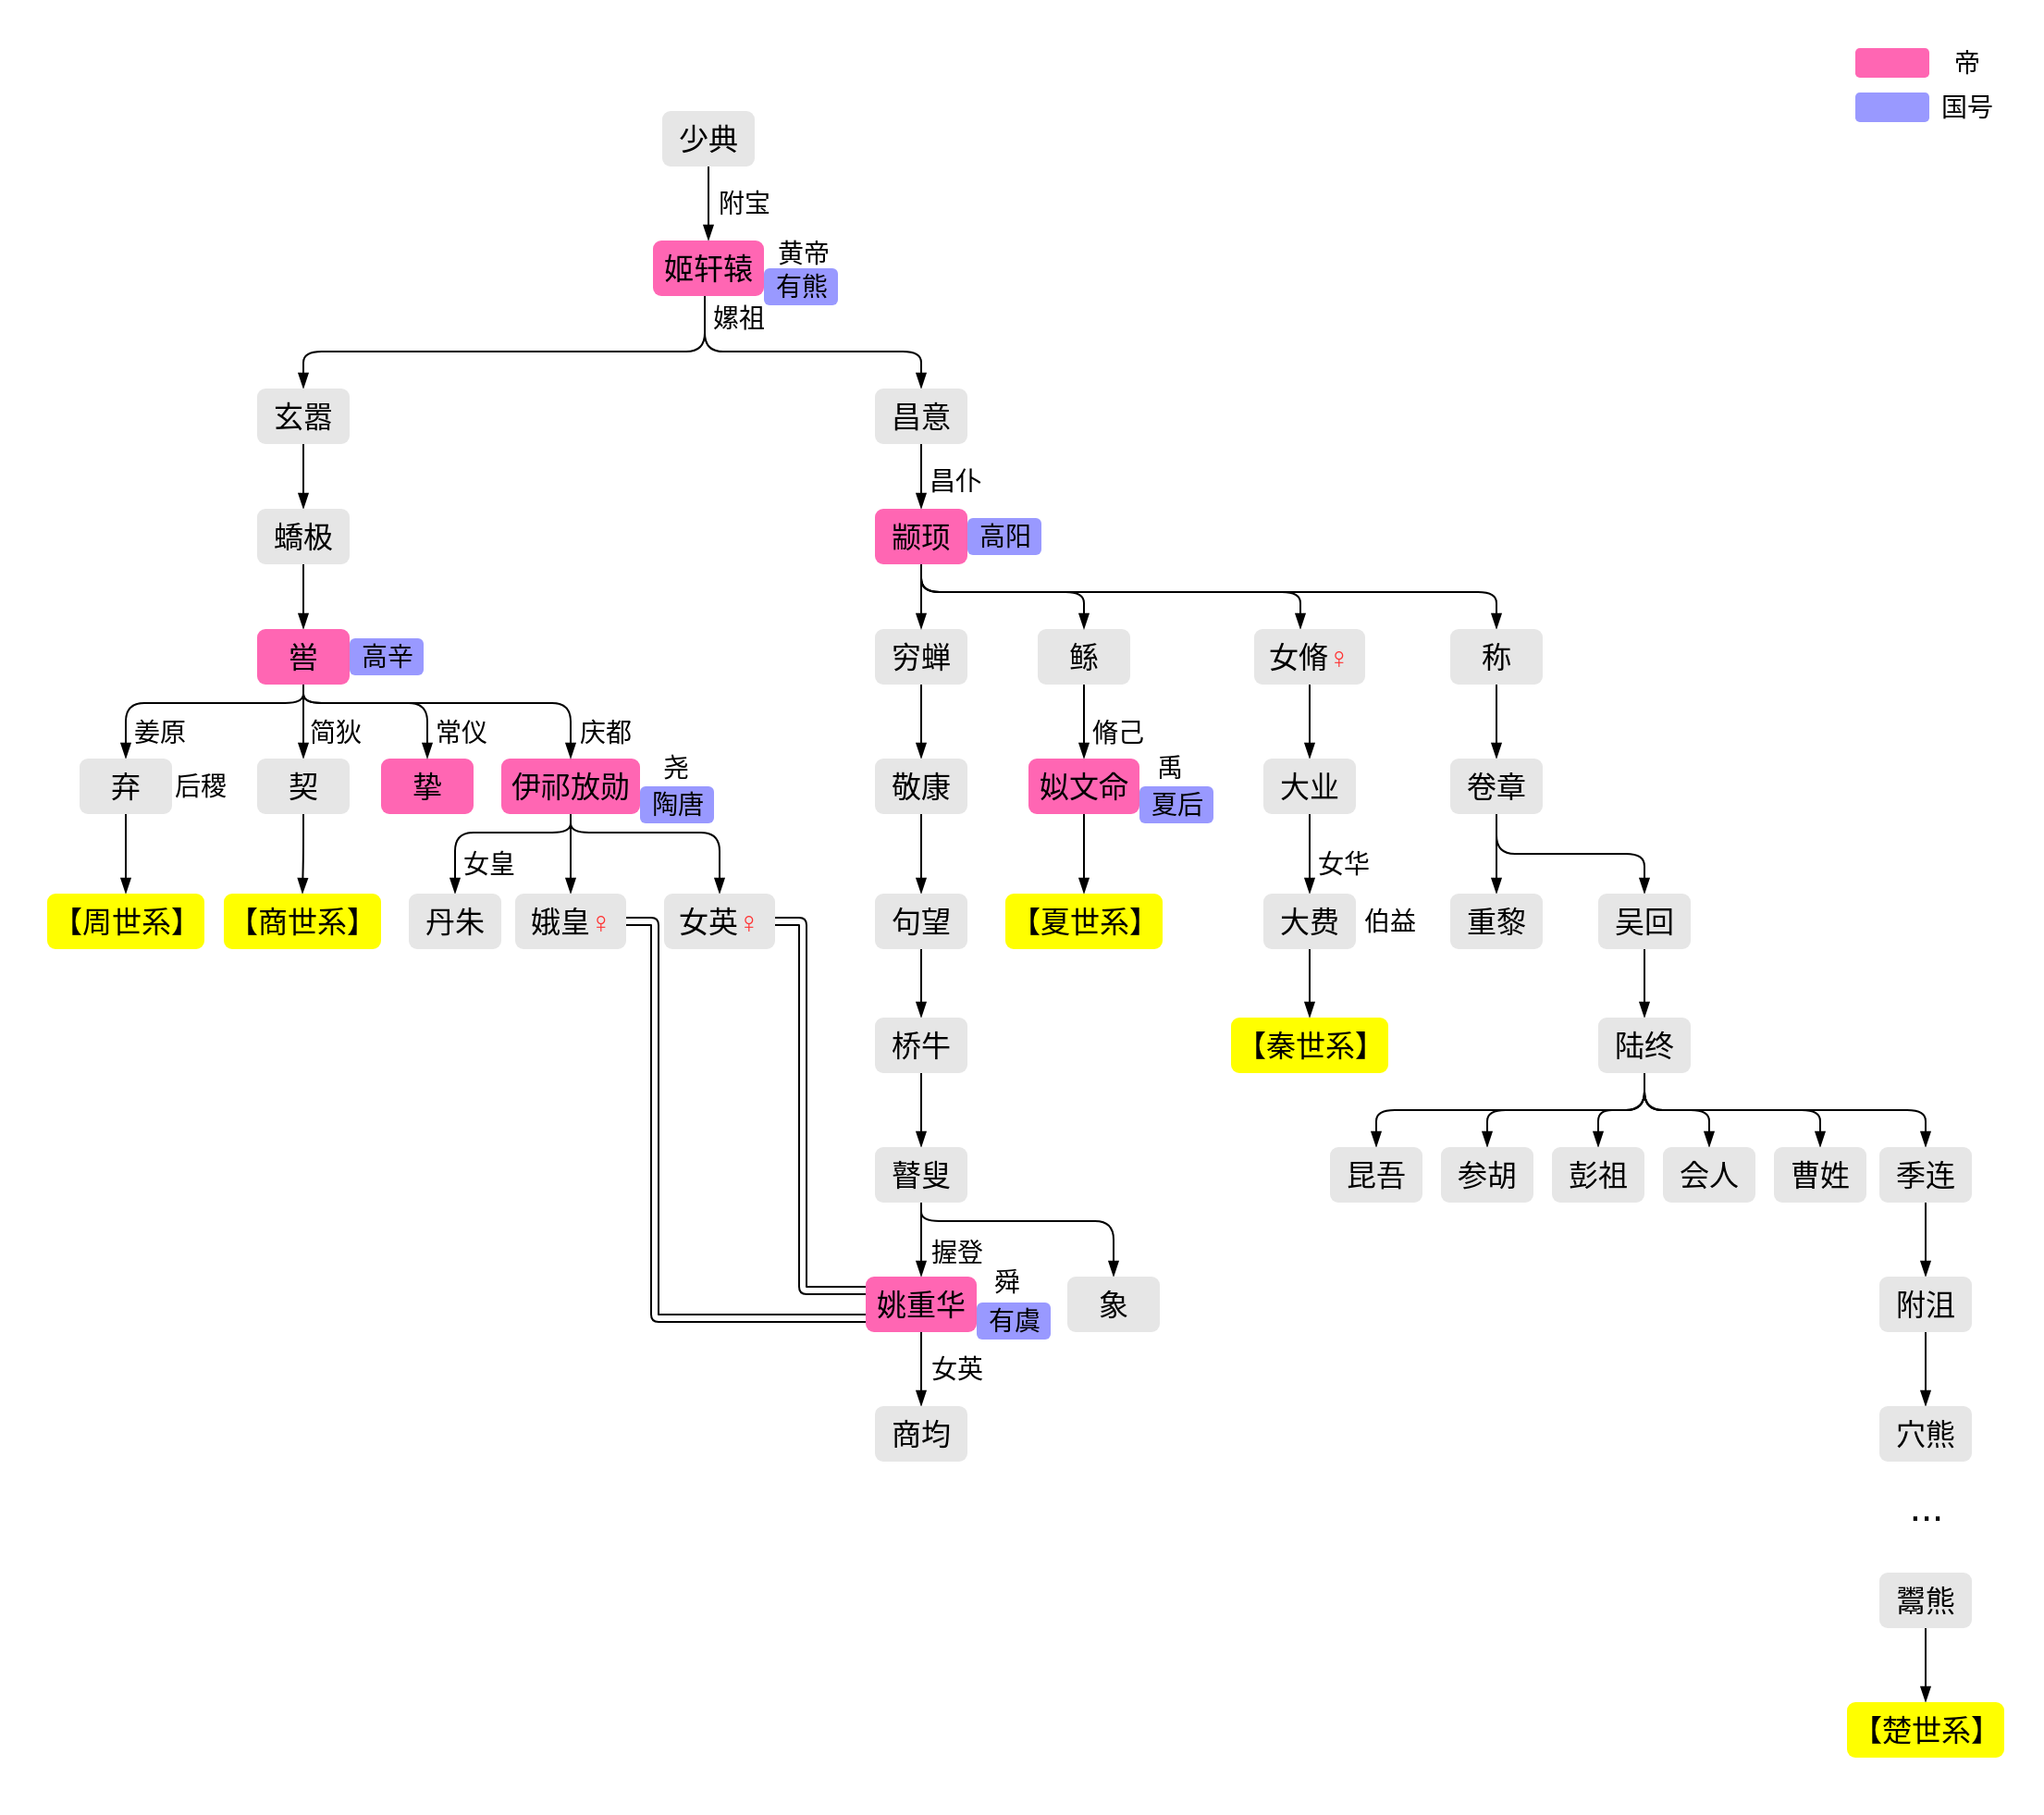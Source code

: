 <mxfile>
    <diagram id="KpJnQdfeN1yX3YBxylaA" name="Page-1">
        <mxGraphModel dx="644" dy="515" grid="1" gridSize="10" guides="1" tooltips="1" connect="1" arrows="1" fold="1" page="1" pageScale="1" pageWidth="827" pageHeight="1169" math="0" shadow="0">
            <root>
                <mxCell id="0"/>
                <mxCell id="1" parent="0"/>
                <mxCell id="2" value="c" style="rounded=0;whiteSpace=wrap;html=1;fillColor=#FFFFFF;strokeColor=none;container=1;collapsible=0;movable=0;connectable=0;dropTarget=0;deletable=0;recursiveResize=0;expand=0;" parent="1" vertex="1">
                    <mxGeometry x="136" y="60" width="1104" height="980" as="geometry">
                        <mxRectangle x="110" y="60" width="50" height="40" as="alternateBounds"/>
                    </mxGeometry>
                </mxCell>
                <mxCell id="29" value="&lt;div style=&quot;font-size: 16px;&quot;&gt;&lt;div style=&quot;font-size: 16px;&quot;&gt;&lt;div style=&quot;font-size: 16px;&quot;&gt;&lt;div style=&quot;font-size: 16px;&quot;&gt;&lt;div style=&quot;font-size: 16px;&quot;&gt;&lt;span style=&quot;font-size: 16px;&quot;&gt;挚&lt;/span&gt;&lt;/div&gt;&lt;/div&gt;&lt;/div&gt;&lt;/div&gt;&lt;div style=&quot;font-size: 16px;&quot;&gt;&lt;/div&gt;&lt;/div&gt;" style="rounded=1;whiteSpace=wrap;html=1;fillColor=#FF66B3;fontColor=#000000;fontSize=16;strokeColor=none;strokeWidth=2;" parent="2" vertex="1">
                    <mxGeometry x="206" y="410" width="50" height="30" as="geometry"/>
                </mxCell>
                <mxCell id="40" style="edgeStyle=orthogonalEdgeStyle;html=1;exitX=0.5;exitY=1;exitDx=0;exitDy=0;entryX=0.5;entryY=0;entryDx=0;entryDy=0;fontSize=16;fontColor=#000000;endArrow=blockThin;endFill=1;strokeColor=#000000;strokeWidth=1;" parent="2" source="30" target="35" edge="1">
                    <mxGeometry relative="1" as="geometry">
                        <Array as="points">
                            <mxPoint x="309" y="450"/>
                            <mxPoint x="246" y="450"/>
                        </Array>
                    </mxGeometry>
                </mxCell>
                <mxCell id="42" style="edgeStyle=orthogonalEdgeStyle;html=1;entryX=0.5;entryY=0;entryDx=0;entryDy=0;fontSize=16;fontColor=#000000;endArrow=blockThin;endFill=1;strokeColor=#000000;strokeWidth=1;" parent="2" source="30" target="39" edge="1">
                    <mxGeometry relative="1" as="geometry">
                        <Array as="points">
                            <mxPoint x="309" y="450"/>
                            <mxPoint x="389" y="450"/>
                        </Array>
                    </mxGeometry>
                </mxCell>
                <mxCell id="43" style="edgeStyle=orthogonalEdgeStyle;html=1;entryX=0.5;entryY=0;entryDx=0;entryDy=0;fontSize=16;fontColor=#000000;endArrow=blockThin;endFill=1;strokeColor=#000000;strokeWidth=1;" parent="2" source="30" target="38" edge="1">
                    <mxGeometry relative="1" as="geometry"/>
                </mxCell>
                <mxCell id="30" value="&lt;div style=&quot;font-size: 16px;&quot;&gt;&lt;div style=&quot;font-size: 16px;&quot;&gt;&lt;div style=&quot;font-size: 16px;&quot;&gt;&lt;div style=&quot;font-size: 16px;&quot;&gt;&lt;div style=&quot;font-size: 16px;&quot;&gt;&lt;span style=&quot;font-size: 16px;&quot;&gt;伊祁放勋&lt;/span&gt;&lt;/div&gt;&lt;/div&gt;&lt;/div&gt;&lt;/div&gt;&lt;div style=&quot;font-size: 16px;&quot;&gt;&lt;/div&gt;&lt;/div&gt;" style="rounded=1;whiteSpace=wrap;html=1;fillColor=#FF66B3;fontColor=#000000;fontSize=16;strokeColor=none;strokeWidth=2;" parent="2" vertex="1">
                    <mxGeometry x="271" y="410" width="75" height="30" as="geometry"/>
                </mxCell>
                <mxCell id="33" value="&lt;div style=&quot;font-size: 14px&quot;&gt;&lt;div style=&quot;font-size: 14px&quot;&gt;&lt;div style=&quot;font-size: 14px&quot;&gt;&lt;div style=&quot;font-size: 14px&quot;&gt;&lt;span style=&quot;font-size: 14px&quot;&gt;陶唐&lt;/span&gt;&lt;/div&gt;&lt;/div&gt;&lt;/div&gt;&lt;/div&gt;" style="text;html=1;align=center;verticalAlign=middle;resizable=0;points=[];autosize=1;strokeColor=none;fillColor=#9999FF;fontSize=14;fontColor=#000000;rounded=1;" parent="2" vertex="1">
                    <mxGeometry x="346" y="425" width="40" height="20" as="geometry"/>
                </mxCell>
                <mxCell id="34" value="&lt;div style=&quot;font-size: 14px&quot;&gt;&lt;div style=&quot;font-size: 14px&quot;&gt;&lt;div style=&quot;font-size: 14px&quot;&gt;&lt;div style=&quot;font-size: 14px&quot;&gt;&lt;span style=&quot;font-size: 14px&quot;&gt;尧&lt;/span&gt;&lt;/div&gt;&lt;/div&gt;&lt;/div&gt;&lt;/div&gt;" style="text;html=1;align=center;verticalAlign=middle;resizable=0;points=[];autosize=1;strokeColor=none;fillColor=none;fontSize=14;fontColor=#000000;" parent="2" vertex="1">
                    <mxGeometry x="350" y="405" width="30" height="20" as="geometry"/>
                </mxCell>
                <mxCell id="35" value="&lt;div style=&quot;font-size: 16px;&quot;&gt;&lt;div style=&quot;font-size: 16px;&quot;&gt;&lt;div style=&quot;font-size: 16px;&quot;&gt;&lt;div style=&quot;font-size: 16px;&quot;&gt;&lt;span style=&quot;font-size: 16px;&quot;&gt;丹朱&lt;/span&gt;&lt;/div&gt;&lt;/div&gt;&lt;/div&gt;&lt;div style=&quot;font-size: 16px;&quot;&gt;&lt;/div&gt;&lt;/div&gt;" style="rounded=1;whiteSpace=wrap;html=1;fillColor=#E6E6E6;fontColor=#000000;fontSize=16;strokeColor=none;strokeWidth=2;" parent="2" vertex="1">
                    <mxGeometry x="221" y="483" width="50" height="30" as="geometry"/>
                </mxCell>
                <mxCell id="36" value="&lt;div style=&quot;font-size: 14px;&quot;&gt;&lt;div style=&quot;font-size: 14px;&quot;&gt;&lt;div style=&quot;font-size: 14px;&quot;&gt;&lt;div style=&quot;font-size: 14px;&quot;&gt;&lt;div style=&quot;font-size: 14px;&quot;&gt;常仪&lt;/div&gt;&lt;/div&gt;&lt;/div&gt;&lt;/div&gt;&lt;/div&gt;" style="text;html=1;align=center;verticalAlign=middle;resizable=0;points=[];autosize=1;strokeColor=none;fillColor=none;fontSize=14;fontColor=#000000;" parent="2" vertex="1">
                    <mxGeometry x="229" y="386" width="40" height="20" as="geometry"/>
                </mxCell>
                <mxCell id="37" value="&lt;div style=&quot;font-size: 14px;&quot;&gt;&lt;div style=&quot;font-size: 14px;&quot;&gt;&lt;div style=&quot;font-size: 14px;&quot;&gt;&lt;div style=&quot;font-size: 14px;&quot;&gt;&lt;div style=&quot;font-size: 14px;&quot;&gt;&lt;div style=&quot;font-size: 14px;&quot;&gt;庆都&lt;/div&gt;&lt;/div&gt;&lt;/div&gt;&lt;/div&gt;&lt;/div&gt;&lt;/div&gt;" style="text;html=1;align=center;verticalAlign=middle;resizable=0;points=[];autosize=1;strokeColor=none;fillColor=none;fontSize=14;fontColor=#000000;" parent="2" vertex="1">
                    <mxGeometry x="307" y="386" width="40" height="20" as="geometry"/>
                </mxCell>
                <mxCell id="121" style="edgeStyle=orthogonalEdgeStyle;shape=link;rounded=1;html=1;exitX=1;exitY=0.5;exitDx=0;exitDy=0;entryX=0;entryY=0.75;entryDx=0;entryDy=0;labelBackgroundColor=default;fontFamily=Helvetica;fontSize=16;fontColor=#000000;endArrow=blockThin;endFill=1;strokeColor=#000000;strokeWidth=1;" edge="1" parent="2" source="38" target="53">
                    <mxGeometry relative="1" as="geometry">
                        <Array as="points">
                            <mxPoint x="354" y="498"/>
                            <mxPoint x="354" y="713"/>
                        </Array>
                    </mxGeometry>
                </mxCell>
                <mxCell id="38" value="&lt;div style=&quot;font-size: 16px&quot;&gt;&lt;div style=&quot;font-size: 16px&quot;&gt;&lt;div style=&quot;font-size: 16px&quot;&gt;&lt;div style=&quot;font-size: 16px&quot;&gt;&lt;div style=&quot;font-size: 16px&quot;&gt;&lt;span style=&quot;font-size: 16px&quot;&gt;娥皇&lt;font color=&quot;#ff3333&quot;&gt;♀&lt;/font&gt;&lt;/span&gt;&lt;/div&gt;&lt;/div&gt;&lt;/div&gt;&lt;/div&gt;&lt;div style=&quot;font-size: 16px&quot;&gt;&lt;/div&gt;&lt;/div&gt;" style="rounded=1;whiteSpace=wrap;html=1;fillColor=#E6E6E6;fontColor=#000000;fontSize=16;strokeColor=none;strokeWidth=2;" parent="2" vertex="1">
                    <mxGeometry x="278.5" y="483" width="60" height="30" as="geometry"/>
                </mxCell>
                <mxCell id="120" style="edgeStyle=orthogonalEdgeStyle;shape=link;rounded=1;html=1;exitX=1;exitY=0.5;exitDx=0;exitDy=0;entryX=0;entryY=0.25;entryDx=0;entryDy=0;labelBackgroundColor=default;fontFamily=Helvetica;fontSize=16;fontColor=#000000;endArrow=blockThin;endFill=1;strokeColor=#000000;strokeWidth=1;" edge="1" parent="2" source="39" target="53">
                    <mxGeometry relative="1" as="geometry">
                        <Array as="points">
                            <mxPoint x="434" y="498"/>
                            <mxPoint x="434" y="698"/>
                        </Array>
                    </mxGeometry>
                </mxCell>
                <mxCell id="39" value="&lt;div style=&quot;font-size: 16px&quot;&gt;&lt;div style=&quot;font-size: 16px&quot;&gt;&lt;div style=&quot;font-size: 16px&quot;&gt;&lt;div style=&quot;font-size: 16px&quot;&gt;&lt;div style=&quot;font-size: 16px&quot;&gt;&lt;span style=&quot;font-size: 16px&quot;&gt;女英&lt;font color=&quot;#ff3333&quot;&gt;♀&lt;/font&gt;&lt;/span&gt;&lt;/div&gt;&lt;/div&gt;&lt;/div&gt;&lt;/div&gt;&lt;div style=&quot;font-size: 16px&quot;&gt;&lt;/div&gt;&lt;/div&gt;" style="rounded=1;whiteSpace=wrap;html=1;fillColor=#E6E6E6;fontColor=#000000;fontSize=16;strokeColor=none;strokeWidth=2;" parent="2" vertex="1">
                    <mxGeometry x="359" y="483" width="60" height="30" as="geometry"/>
                </mxCell>
                <mxCell id="44" value="&lt;div style=&quot;font-size: 14px&quot;&gt;&lt;div style=&quot;font-size: 14px&quot;&gt;&lt;div style=&quot;font-size: 14px&quot;&gt;&lt;div style=&quot;font-size: 14px&quot;&gt;&lt;div style=&quot;font-size: 14px&quot;&gt;&lt;div style=&quot;font-size: 14px&quot;&gt;&lt;div&gt;女皇&lt;/div&gt;&lt;/div&gt;&lt;/div&gt;&lt;/div&gt;&lt;/div&gt;&lt;/div&gt;&lt;/div&gt;" style="text;html=1;align=center;verticalAlign=middle;resizable=0;points=[];autosize=1;strokeColor=none;fillColor=none;fontSize=14;fontColor=#000000;" parent="2" vertex="1">
                    <mxGeometry x="243.5" y="457" width="40" height="20" as="geometry"/>
                </mxCell>
                <mxCell id="57" style="edgeStyle=orthogonalEdgeStyle;html=1;entryX=0.5;entryY=0;entryDx=0;entryDy=0;fontSize=16;fontColor=#000000;endArrow=blockThin;endFill=1;strokeColor=#000000;strokeWidth=1;" parent="2" source="46" target="48" edge="1">
                    <mxGeometry relative="1" as="geometry"/>
                </mxCell>
                <mxCell id="46" value="&lt;div style=&quot;font-size: 16px;&quot;&gt;&lt;div style=&quot;font-size: 16px;&quot;&gt;&lt;div style=&quot;font-size: 16px;&quot;&gt;&lt;div style=&quot;font-size: 16px;&quot;&gt;&lt;div style=&quot;font-size: 16px;&quot;&gt;&lt;span style=&quot;font-size: 16px;&quot;&gt;穷蝉&lt;/span&gt;&lt;/div&gt;&lt;/div&gt;&lt;/div&gt;&lt;/div&gt;&lt;div style=&quot;font-size: 16px;&quot;&gt;&lt;/div&gt;&lt;/div&gt;" style="rounded=1;whiteSpace=wrap;html=1;fillColor=#E6E6E6;fontColor=#000000;fontSize=16;strokeColor=none;strokeWidth=2;" parent="2" vertex="1">
                    <mxGeometry x="473" y="340" width="50" height="30" as="geometry"/>
                </mxCell>
                <mxCell id="58" style="edgeStyle=orthogonalEdgeStyle;html=1;entryX=0.5;entryY=0;entryDx=0;entryDy=0;fontSize=16;fontColor=#000000;endArrow=blockThin;endFill=1;strokeColor=#000000;strokeWidth=1;" parent="2" source="48" target="49" edge="1">
                    <mxGeometry relative="1" as="geometry"/>
                </mxCell>
                <mxCell id="48" value="&lt;div style=&quot;font-size: 16px;&quot;&gt;&lt;div style=&quot;font-size: 16px;&quot;&gt;&lt;div style=&quot;font-size: 16px;&quot;&gt;&lt;div style=&quot;font-size: 16px;&quot;&gt;&lt;div style=&quot;font-size: 16px;&quot;&gt;&lt;div style=&quot;font-size: 16px;&quot;&gt;&lt;span style=&quot;font-size: 16px;&quot;&gt;敬康&lt;/span&gt;&lt;/div&gt;&lt;/div&gt;&lt;/div&gt;&lt;/div&gt;&lt;/div&gt;&lt;div style=&quot;font-size: 16px;&quot;&gt;&lt;/div&gt;&lt;/div&gt;" style="rounded=1;whiteSpace=wrap;html=1;fillColor=#E6E6E6;fontColor=#000000;fontSize=16;strokeColor=none;strokeWidth=2;" parent="2" vertex="1">
                    <mxGeometry x="473" y="410" width="50" height="30" as="geometry"/>
                </mxCell>
                <mxCell id="59" style="edgeStyle=orthogonalEdgeStyle;html=1;fontSize=16;fontColor=#000000;endArrow=blockThin;endFill=1;strokeColor=#000000;strokeWidth=1;" parent="2" source="49" target="50" edge="1">
                    <mxGeometry relative="1" as="geometry"/>
                </mxCell>
                <mxCell id="49" value="&lt;div style=&quot;font-size: 16px;&quot;&gt;&lt;div style=&quot;font-size: 16px;&quot;&gt;&lt;div style=&quot;font-size: 16px;&quot;&gt;&lt;div style=&quot;font-size: 16px;&quot;&gt;&lt;div style=&quot;font-size: 16px;&quot;&gt;&lt;div style=&quot;font-size: 16px;&quot;&gt;&lt;span style=&quot;font-size: 16px;&quot;&gt;句望&lt;/span&gt;&lt;/div&gt;&lt;/div&gt;&lt;/div&gt;&lt;/div&gt;&lt;/div&gt;&lt;div style=&quot;font-size: 16px;&quot;&gt;&lt;/div&gt;&lt;/div&gt;" style="rounded=1;whiteSpace=wrap;html=1;fillColor=#E6E6E6;fontColor=#000000;fontSize=16;strokeColor=none;strokeWidth=2;" parent="2" vertex="1">
                    <mxGeometry x="473" y="483" width="50" height="30" as="geometry"/>
                </mxCell>
                <mxCell id="60" style="edgeStyle=orthogonalEdgeStyle;html=1;exitX=0.5;exitY=1;exitDx=0;exitDy=0;entryX=0.5;entryY=0;entryDx=0;entryDy=0;fontSize=16;fontColor=#000000;endArrow=blockThin;endFill=1;strokeColor=#000000;strokeWidth=1;" parent="2" source="50" target="52" edge="1">
                    <mxGeometry relative="1" as="geometry"/>
                </mxCell>
                <mxCell id="50" value="&lt;div style=&quot;font-size: 16px;&quot;&gt;&lt;div style=&quot;font-size: 16px;&quot;&gt;&lt;div style=&quot;font-size: 16px;&quot;&gt;&lt;div style=&quot;font-size: 16px;&quot;&gt;&lt;div style=&quot;font-size: 16px;&quot;&gt;&lt;div style=&quot;font-size: 16px;&quot;&gt;&lt;span style=&quot;font-size: 16px;&quot;&gt;桥牛&lt;/span&gt;&lt;/div&gt;&lt;/div&gt;&lt;/div&gt;&lt;/div&gt;&lt;/div&gt;&lt;div style=&quot;font-size: 16px;&quot;&gt;&lt;/div&gt;&lt;/div&gt;" style="rounded=1;whiteSpace=wrap;html=1;fillColor=#E6E6E6;fontColor=#000000;fontSize=16;strokeColor=none;strokeWidth=2;" parent="2" vertex="1">
                    <mxGeometry x="473" y="550" width="50" height="30" as="geometry"/>
                </mxCell>
                <mxCell id="61" style="edgeStyle=orthogonalEdgeStyle;html=1;exitX=0.5;exitY=1;exitDx=0;exitDy=0;entryX=0.5;entryY=0;entryDx=0;entryDy=0;fontSize=16;fontColor=#000000;endArrow=blockThin;endFill=1;strokeColor=#000000;strokeWidth=1;" parent="2" source="52" target="53" edge="1">
                    <mxGeometry relative="1" as="geometry"/>
                </mxCell>
                <mxCell id="63" style="edgeStyle=orthogonalEdgeStyle;html=1;exitX=0.5;exitY=1;exitDx=0;exitDy=0;entryX=0.5;entryY=0;entryDx=0;entryDy=0;fontSize=16;fontColor=#000000;endArrow=blockThin;endFill=1;strokeColor=#000000;strokeWidth=1;" parent="2" source="52" target="55" edge="1">
                    <mxGeometry relative="1" as="geometry">
                        <Array as="points">
                            <mxPoint x="498" y="660"/>
                            <mxPoint x="602" y="660"/>
                        </Array>
                    </mxGeometry>
                </mxCell>
                <mxCell id="52" value="&lt;div style=&quot;font-size: 16px&quot;&gt;&lt;div style=&quot;font-size: 16px&quot;&gt;&lt;span style=&quot;font-size: 16px&quot;&gt;瞽叟&lt;/span&gt;&lt;/div&gt;&lt;/div&gt;" style="rounded=1;whiteSpace=wrap;html=1;fillColor=#E6E6E6;fontColor=#000000;fontSize=16;strokeColor=none;strokeWidth=2;" parent="2" vertex="1">
                    <mxGeometry x="473" y="620" width="50" height="30" as="geometry"/>
                </mxCell>
                <mxCell id="62" style="edgeStyle=orthogonalEdgeStyle;html=1;exitX=0.5;exitY=1;exitDx=0;exitDy=0;entryX=0.5;entryY=0;entryDx=0;entryDy=0;fontSize=16;fontColor=#000000;endArrow=blockThin;endFill=1;strokeColor=#000000;strokeWidth=1;" parent="2" source="53" target="54" edge="1">
                    <mxGeometry relative="1" as="geometry"/>
                </mxCell>
                <mxCell id="53" value="&lt;div style=&quot;font-size: 16px;&quot;&gt;&lt;div style=&quot;font-size: 16px;&quot;&gt;&lt;div style=&quot;font-size: 16px;&quot;&gt;&lt;div style=&quot;font-size: 16px;&quot;&gt;&lt;span style=&quot;font-size: 16px;&quot;&gt;姚重华&lt;/span&gt;&lt;/div&gt;&lt;div style=&quot;font-size: 16px;&quot;&gt;&lt;/div&gt;&lt;/div&gt;&lt;/div&gt;&lt;/div&gt;" style="rounded=1;whiteSpace=wrap;html=1;fillColor=#FF66B3;fontColor=#000000;fontSize=16;strokeColor=none;strokeWidth=2;" parent="2" vertex="1">
                    <mxGeometry x="468" y="690" width="60" height="30" as="geometry"/>
                </mxCell>
                <mxCell id="54" value="&lt;div style=&quot;font-size: 16px;&quot;&gt;&lt;div style=&quot;font-size: 16px;&quot;&gt;&lt;div style=&quot;font-size: 16px;&quot;&gt;&lt;div style=&quot;font-size: 16px;&quot;&gt;&lt;div style=&quot;font-size: 16px;&quot;&gt;&lt;div style=&quot;font-size: 16px;&quot;&gt;&lt;div style=&quot;font-size: 16px;&quot;&gt;&lt;span style=&quot;font-size: 16px;&quot;&gt;商均&lt;/span&gt;&lt;/div&gt;&lt;/div&gt;&lt;/div&gt;&lt;/div&gt;&lt;/div&gt;&lt;/div&gt;&lt;div style=&quot;font-size: 16px;&quot;&gt;&lt;/div&gt;&lt;/div&gt;" style="rounded=1;whiteSpace=wrap;html=1;fillColor=#E6E6E6;fontColor=#000000;fontSize=16;strokeColor=none;strokeWidth=2;" parent="2" vertex="1">
                    <mxGeometry x="473" y="760" width="50" height="30" as="geometry"/>
                </mxCell>
                <mxCell id="55" value="&lt;div style=&quot;font-size: 16px;&quot;&gt;&lt;div style=&quot;font-size: 16px;&quot;&gt;&lt;div style=&quot;font-size: 16px;&quot;&gt;&lt;div style=&quot;font-size: 16px;&quot;&gt;&lt;div style=&quot;font-size: 16px;&quot;&gt;&lt;div style=&quot;font-size: 16px;&quot;&gt;&lt;div style=&quot;font-size: 16px;&quot;&gt;&lt;div style=&quot;font-size: 16px;&quot;&gt;&lt;span style=&quot;font-size: 16px;&quot;&gt;象&lt;/span&gt;&lt;/div&gt;&lt;/div&gt;&lt;/div&gt;&lt;/div&gt;&lt;/div&gt;&lt;/div&gt;&lt;/div&gt;&lt;div style=&quot;font-size: 16px;&quot;&gt;&lt;/div&gt;&lt;/div&gt;" style="rounded=1;whiteSpace=wrap;html=1;fillColor=#E6E6E6;fontColor=#000000;fontSize=16;strokeColor=none;strokeWidth=2;" parent="2" vertex="1">
                    <mxGeometry x="577" y="690" width="50" height="30" as="geometry"/>
                </mxCell>
                <mxCell id="64" value="&lt;div style=&quot;font-size: 14px&quot;&gt;&lt;div style=&quot;font-size: 14px&quot;&gt;&lt;div style=&quot;font-size: 14px&quot;&gt;&lt;div style=&quot;font-size: 14px&quot;&gt;&lt;div style=&quot;font-size: 14px&quot;&gt;&lt;div style=&quot;font-size: 14px&quot;&gt;&lt;div&gt;握登&lt;/div&gt;&lt;/div&gt;&lt;/div&gt;&lt;/div&gt;&lt;/div&gt;&lt;/div&gt;&lt;/div&gt;" style="text;html=1;align=center;verticalAlign=middle;resizable=0;points=[];autosize=1;strokeColor=none;fillColor=none;fontSize=14;fontColor=#000000;" parent="2" vertex="1">
                    <mxGeometry x="497" y="667" width="40" height="20" as="geometry"/>
                </mxCell>
                <mxCell id="65" value="&lt;div style=&quot;font-size: 14px&quot;&gt;&lt;div style=&quot;font-size: 14px&quot;&gt;&lt;div style=&quot;font-size: 14px&quot;&gt;&lt;div style=&quot;font-size: 14px&quot;&gt;&lt;div style=&quot;font-size: 14px&quot;&gt;&lt;div style=&quot;font-size: 14px&quot;&gt;&lt;div&gt;女英&lt;/div&gt;&lt;/div&gt;&lt;/div&gt;&lt;/div&gt;&lt;/div&gt;&lt;/div&gt;&lt;/div&gt;" style="text;html=1;align=center;verticalAlign=middle;resizable=0;points=[];autosize=1;strokeColor=none;fillColor=none;fontSize=14;fontColor=#000000;" parent="2" vertex="1">
                    <mxGeometry x="497" y="730" width="40" height="20" as="geometry"/>
                </mxCell>
                <mxCell id="69" style="edgeStyle=orthogonalEdgeStyle;html=1;exitX=0.5;exitY=1;exitDx=0;exitDy=0;fontSize=16;fontColor=#000000;endArrow=blockThin;endFill=1;strokeColor=#000000;strokeWidth=1;entryX=0.5;entryY=0;entryDx=0;entryDy=0;" parent="2" source="66" target="67" edge="1">
                    <mxGeometry relative="1" as="geometry"/>
                </mxCell>
                <mxCell id="66" value="&lt;div style=&quot;font-size: 16px;&quot;&gt;&lt;div style=&quot;font-size: 16px;&quot;&gt;&lt;div style=&quot;font-size: 16px;&quot;&gt;&lt;div style=&quot;font-size: 16px;&quot;&gt;&lt;div style=&quot;font-size: 16px;&quot;&gt;&lt;div style=&quot;font-size: 16px;&quot;&gt;&lt;span style=&quot;font-size: 16px;&quot;&gt;鲧&lt;/span&gt;&lt;/div&gt;&lt;/div&gt;&lt;/div&gt;&lt;/div&gt;&lt;/div&gt;&lt;div style=&quot;font-size: 16px;&quot;&gt;&lt;/div&gt;&lt;/div&gt;" style="rounded=1;whiteSpace=wrap;html=1;fillColor=#E6E6E6;fontColor=#000000;fontSize=16;strokeColor=none;strokeWidth=2;" parent="2" vertex="1">
                    <mxGeometry x="561" y="340" width="50" height="30" as="geometry"/>
                </mxCell>
                <mxCell id="74" style="edgeStyle=orthogonalEdgeStyle;html=1;exitX=0.5;exitY=1;exitDx=0;exitDy=0;entryX=0.5;entryY=0;entryDx=0;entryDy=0;fontSize=16;fontColor=#000000;endArrow=blockThin;endFill=1;strokeColor=#000000;strokeWidth=1;" parent="2" source="67" target="73" edge="1">
                    <mxGeometry relative="1" as="geometry"/>
                </mxCell>
                <mxCell id="67" value="&lt;div style=&quot;font-size: 16px;&quot;&gt;&lt;div style=&quot;font-size: 16px;&quot;&gt;&lt;div style=&quot;font-size: 16px;&quot;&gt;&lt;span style=&quot;font-size: 16px;&quot;&gt;姒文命&lt;/span&gt;&lt;/div&gt;&lt;/div&gt;&lt;/div&gt;" style="rounded=1;whiteSpace=wrap;html=1;fillColor=#FF66B3;fontColor=#000000;fontSize=16;strokeColor=none;strokeWidth=2;" parent="2" vertex="1">
                    <mxGeometry x="556" y="410" width="60" height="30" as="geometry"/>
                </mxCell>
                <mxCell id="70" value="&lt;div style=&quot;font-size: 14px&quot;&gt;&lt;div style=&quot;font-size: 14px&quot;&gt;&lt;div style=&quot;font-size: 14px&quot;&gt;&lt;div style=&quot;font-size: 14px&quot;&gt;&lt;div style=&quot;font-size: 14px&quot;&gt;&lt;div style=&quot;font-size: 14px&quot;&gt;&lt;div&gt;脩己&lt;/div&gt;&lt;/div&gt;&lt;/div&gt;&lt;/div&gt;&lt;/div&gt;&lt;/div&gt;&lt;/div&gt;" style="text;html=1;align=center;verticalAlign=middle;resizable=0;points=[];autosize=1;strokeColor=none;fillColor=none;fontSize=14;fontColor=#000000;" parent="2" vertex="1">
                    <mxGeometry x="584" y="386" width="40" height="20" as="geometry"/>
                </mxCell>
                <mxCell id="71" value="&lt;div style=&quot;font-size: 14px&quot;&gt;&lt;div style=&quot;font-size: 14px&quot;&gt;&lt;div style=&quot;font-size: 14px&quot;&gt;&lt;div style=&quot;font-size: 14px&quot;&gt;&lt;div&gt;禹&lt;/div&gt;&lt;/div&gt;&lt;/div&gt;&lt;/div&gt;&lt;/div&gt;" style="text;html=1;align=center;verticalAlign=middle;resizable=0;points=[];autosize=1;strokeColor=none;fillColor=none;fontSize=14;fontColor=#000000;" parent="2" vertex="1">
                    <mxGeometry x="617" y="405" width="30" height="20" as="geometry"/>
                </mxCell>
                <mxCell id="72" value="&lt;div style=&quot;font-size: 14px&quot;&gt;&lt;div style=&quot;font-size: 14px&quot;&gt;&lt;div style=&quot;font-size: 14px&quot;&gt;&lt;div style=&quot;font-size: 14px&quot;&gt;&lt;span style=&quot;font-size: 14px&quot;&gt;夏后&lt;/span&gt;&lt;/div&gt;&lt;/div&gt;&lt;/div&gt;&lt;/div&gt;" style="text;html=1;align=center;verticalAlign=middle;resizable=0;points=[];autosize=1;strokeColor=none;fillColor=#9999FF;fontSize=14;fontColor=#000000;rounded=1;" parent="2" vertex="1">
                    <mxGeometry x="616" y="425" width="40" height="20" as="geometry"/>
                </mxCell>
                <mxCell id="73" value="&lt;div style=&quot;font-size: 16px&quot;&gt;&lt;div style=&quot;font-size: 16px&quot;&gt;&lt;div style=&quot;font-size: 16px&quot;&gt;&lt;div style=&quot;font-size: 16px&quot;&gt;【夏世系】&lt;/div&gt;&lt;/div&gt;&lt;/div&gt;&lt;/div&gt;" style="rounded=1;whiteSpace=wrap;html=1;fillColor=#FFFF00;fontColor=#000000;fontSize=16;strokeColor=none;strokeWidth=2;" parent="2" vertex="1">
                    <mxGeometry x="543.5" y="483" width="85" height="30" as="geometry"/>
                </mxCell>
                <mxCell id="76" value="&lt;div style=&quot;font-size: 14px&quot;&gt;&lt;div style=&quot;font-size: 14px&quot;&gt;&lt;div style=&quot;font-size: 14px&quot;&gt;&lt;div style=&quot;font-size: 14px&quot;&gt;&lt;div&gt;舜&lt;/div&gt;&lt;/div&gt;&lt;/div&gt;&lt;/div&gt;&lt;/div&gt;" style="text;html=1;align=center;verticalAlign=middle;resizable=0;points=[];autosize=1;strokeColor=none;fillColor=none;fontSize=14;fontColor=#000000;" parent="2" vertex="1">
                    <mxGeometry x="529" y="683" width="30" height="20" as="geometry"/>
                </mxCell>
                <mxCell id="77" value="&lt;div style=&quot;font-size: 14px&quot;&gt;&lt;div style=&quot;font-size: 14px&quot;&gt;&lt;div style=&quot;font-size: 14px&quot;&gt;&lt;div style=&quot;font-size: 14px&quot;&gt;&lt;span style=&quot;font-size: 14px&quot;&gt;有虞&lt;/span&gt;&lt;/div&gt;&lt;/div&gt;&lt;/div&gt;&lt;/div&gt;" style="text;html=1;align=center;verticalAlign=middle;resizable=0;points=[];autosize=1;strokeColor=none;fillColor=#9999FF;fontSize=14;fontColor=#000000;rounded=1;" parent="2" vertex="1">
                    <mxGeometry x="528" y="704" width="40" height="20" as="geometry"/>
                </mxCell>
                <mxCell id="78" value="&lt;div style=&quot;font-size: 14px&quot;&gt;&lt;div style=&quot;font-size: 14px&quot;&gt;&lt;div style=&quot;font-size: 14px&quot;&gt;&lt;div style=&quot;font-size: 14px&quot;&gt;&lt;div style=&quot;font-size: 14px&quot;&gt;&lt;div style=&quot;font-size: 14px&quot;&gt;&lt;div&gt;昌仆&lt;/div&gt;&lt;/div&gt;&lt;/div&gt;&lt;/div&gt;&lt;/div&gt;&lt;/div&gt;&lt;/div&gt;" style="text;html=1;align=center;verticalAlign=middle;resizable=0;points=[];autosize=1;strokeColor=none;fillColor=none;fontSize=14;fontColor=#000000;" parent="2" vertex="1">
                    <mxGeometry x="496" y="250" width="40" height="20" as="geometry"/>
                </mxCell>
                <mxCell id="19" value="&lt;div style=&quot;font-size: 14px;&quot;&gt;&lt;div style=&quot;font-size: 14px;&quot;&gt;&lt;span style=&quot;font-size: 14px;&quot;&gt;黄帝&lt;/span&gt;&lt;/div&gt;&lt;/div&gt;" style="text;html=1;align=center;verticalAlign=middle;resizable=0;points=[];autosize=1;strokeColor=none;fillColor=none;fontSize=14;fontColor=#000000;" parent="2" vertex="1">
                    <mxGeometry x="414" y="127" width="40" height="20" as="geometry"/>
                </mxCell>
                <mxCell id="79" value="&lt;div style=&quot;font-size: 14px&quot;&gt;&lt;div style=&quot;font-size: 14px&quot;&gt;&lt;span style=&quot;font-size: 14px&quot;&gt;有熊&lt;/span&gt;&lt;/div&gt;&lt;/div&gt;" style="text;html=1;align=center;verticalAlign=middle;resizable=0;points=[];autosize=1;strokeColor=none;fillColor=#9999FF;fontSize=14;fontColor=#000000;rounded=1;" parent="2" vertex="1">
                    <mxGeometry x="413" y="145" width="40" height="20" as="geometry"/>
                </mxCell>
                <mxCell id="85" value="" style="rounded=1;whiteSpace=wrap;html=1;fontSize=16;fontColor=#000000;strokeColor=none;strokeWidth=2;fillColor=#9999FF;" parent="2" vertex="1">
                    <mxGeometry x="1003" y="50" width="40" height="16" as="geometry"/>
                </mxCell>
                <mxCell id="86" value="&lt;div style=&quot;font-size: 14px&quot;&gt;国号&lt;/div&gt;" style="text;html=1;align=center;verticalAlign=middle;resizable=0;points=[];autosize=1;strokeColor=none;fillColor=none;fontSize=14;fontColor=#000000;" parent="2" vertex="1">
                    <mxGeometry x="1043" y="48" width="40" height="20" as="geometry"/>
                </mxCell>
                <mxCell id="87" value="" style="rounded=1;whiteSpace=wrap;html=1;fontSize=16;fontColor=#000000;strokeColor=none;strokeWidth=2;fillColor=#FF66B3;" parent="2" vertex="1">
                    <mxGeometry x="1003" y="26" width="40" height="16" as="geometry"/>
                </mxCell>
                <mxCell id="88" value="&lt;div style=&quot;font-size: 14px&quot;&gt;帝&lt;/div&gt;" style="text;html=1;align=center;verticalAlign=middle;resizable=0;points=[];autosize=1;strokeColor=none;fillColor=none;fontSize=14;fontColor=#000000;" parent="2" vertex="1">
                    <mxGeometry x="1048" y="24" width="30" height="20" as="geometry"/>
                </mxCell>
                <mxCell id="6" value="" style="edgeStyle=none;html=1;fontSize=16;fontColor=#000000;strokeWidth=1;strokeColor=#000000;endArrow=blockThin;endFill=1;" parent="1" source="4" target="5" edge="1">
                    <mxGeometry relative="1" as="geometry"/>
                </mxCell>
                <mxCell id="4" value="少典" style="rounded=1;whiteSpace=wrap;html=1;fillColor=#E6E6E6;fontColor=#000000;fontSize=16;strokeColor=none;strokeWidth=2;" parent="1" vertex="1">
                    <mxGeometry x="494" y="120" width="50" height="30" as="geometry"/>
                </mxCell>
                <mxCell id="13" style="edgeStyle=orthogonalEdgeStyle;html=1;entryX=0.5;entryY=0;entryDx=0;entryDy=0;fontSize=14;fontColor=#000000;endArrow=blockThin;endFill=1;strokeColor=#000000;strokeWidth=1;" parent="1" source="5" target="9" edge="1">
                    <mxGeometry relative="1" as="geometry">
                        <Array as="points">
                            <mxPoint x="517" y="250"/>
                            <mxPoint x="300" y="250"/>
                        </Array>
                    </mxGeometry>
                </mxCell>
                <mxCell id="14" style="edgeStyle=orthogonalEdgeStyle;html=1;entryX=0.5;entryY=0;entryDx=0;entryDy=0;fontSize=14;fontColor=#000000;endArrow=blockThin;endFill=1;strokeColor=#000000;strokeWidth=1;" parent="1" source="5" target="10" edge="1">
                    <mxGeometry relative="1" as="geometry">
                        <Array as="points">
                            <mxPoint x="517" y="250"/>
                            <mxPoint x="634" y="250"/>
                        </Array>
                    </mxGeometry>
                </mxCell>
                <mxCell id="5" value="&lt;div style=&quot;font-size: 16px;&quot;&gt;姬轩辕&lt;/div&gt;" style="rounded=1;whiteSpace=wrap;html=1;fillColor=#FF66B3;fontColor=#000000;fontSize=16;strokeColor=none;strokeWidth=2;" parent="1" vertex="1">
                    <mxGeometry x="489" y="190" width="60" height="30" as="geometry"/>
                </mxCell>
                <mxCell id="7" value="&lt;div style=&quot;font-size: 14px;&quot;&gt;附宝&lt;/div&gt;" style="text;html=1;align=center;verticalAlign=middle;resizable=0;points=[];autosize=1;strokeColor=none;fillColor=none;fontSize=14;fontColor=#000000;" parent="1" vertex="1">
                    <mxGeometry x="518" y="160" width="40" height="20" as="geometry"/>
                </mxCell>
                <mxCell id="21" value="" style="edgeStyle=orthogonalEdgeStyle;html=1;fontSize=16;fontColor=#000000;endArrow=blockThin;endFill=1;strokeColor=#000000;strokeWidth=1;" parent="1" source="9" target="20" edge="1">
                    <mxGeometry relative="1" as="geometry"/>
                </mxCell>
                <mxCell id="9" value="&lt;div style=&quot;font-size: 16px;&quot;&gt;&lt;div style=&quot;font-size: 16px;&quot;&gt;&lt;span style=&quot;font-size: 16px;&quot;&gt;玄嚣&lt;/span&gt;&lt;/div&gt;&lt;div style=&quot;font-size: 16px;&quot;&gt;&lt;/div&gt;&lt;/div&gt;" style="rounded=1;whiteSpace=wrap;html=1;fillColor=#E6E6E6;fontColor=#000000;fontSize=16;strokeColor=none;strokeWidth=2;" parent="1" vertex="1">
                    <mxGeometry x="275" y="270" width="50" height="30" as="geometry"/>
                </mxCell>
                <mxCell id="23" value="" style="edgeStyle=orthogonalEdgeStyle;html=1;fontSize=16;fontColor=#000000;endArrow=blockThin;endFill=1;strokeColor=#000000;strokeWidth=1;" parent="1" source="10" target="22" edge="1">
                    <mxGeometry relative="1" as="geometry"/>
                </mxCell>
                <mxCell id="10" value="&lt;div style=&quot;font-size: 16px;&quot;&gt;&lt;div style=&quot;font-size: 16px;&quot;&gt;&lt;span style=&quot;font-size: 16px;&quot;&gt;昌意&lt;/span&gt;&lt;/div&gt;&lt;/div&gt;&lt;div style=&quot;font-size: 16px;&quot;&gt;&lt;/div&gt;" style="rounded=1;whiteSpace=wrap;html=1;fillColor=#E6E6E6;fontColor=#000000;fontSize=16;strokeColor=none;strokeWidth=2;" parent="1" vertex="1">
                    <mxGeometry x="609" y="270" width="50" height="30" as="geometry"/>
                </mxCell>
                <mxCell id="18" value="&lt;div style=&quot;font-size: 14px&quot;&gt;&lt;div&gt;嫘祖&lt;/div&gt;&lt;/div&gt;" style="text;html=1;align=center;verticalAlign=middle;resizable=0;points=[];autosize=1;strokeColor=none;fillColor=none;fontSize=14;fontColor=#000000;" parent="1" vertex="1">
                    <mxGeometry x="515" y="222" width="40" height="20" as="geometry"/>
                </mxCell>
                <mxCell id="28" style="edgeStyle=orthogonalEdgeStyle;html=1;exitX=0.5;exitY=1;exitDx=0;exitDy=0;entryX=0.5;entryY=0;entryDx=0;entryDy=0;fontSize=14;fontColor=#000000;endArrow=blockThin;endFill=1;strokeColor=#000000;strokeWidth=1;" parent="1" source="20" target="25" edge="1">
                    <mxGeometry relative="1" as="geometry"/>
                </mxCell>
                <mxCell id="20" value="&lt;div style=&quot;font-size: 16px;&quot;&gt;&lt;div style=&quot;font-size: 16px;&quot;&gt;&lt;div style=&quot;font-size: 16px;&quot;&gt;&lt;span style=&quot;font-size: 16px;&quot;&gt;蟜极&lt;/span&gt;&lt;/div&gt;&lt;/div&gt;&lt;div style=&quot;font-size: 16px;&quot;&gt;&lt;/div&gt;&lt;/div&gt;" style="rounded=1;whiteSpace=wrap;html=1;fillColor=#E6E6E6;fontColor=#000000;fontSize=16;strokeColor=none;strokeWidth=2;" parent="1" vertex="1">
                    <mxGeometry x="275" y="335" width="50" height="30" as="geometry"/>
                </mxCell>
                <mxCell id="47" value="" style="edgeStyle=orthogonalEdgeStyle;html=1;fontSize=16;fontColor=#000000;endArrow=blockThin;endFill=1;strokeColor=#000000;strokeWidth=1;" parent="1" source="22" target="46" edge="1">
                    <mxGeometry relative="1" as="geometry"/>
                </mxCell>
                <mxCell id="68" style="edgeStyle=orthogonalEdgeStyle;html=1;entryX=0.5;entryY=0;entryDx=0;entryDy=0;fontSize=16;fontColor=#000000;endArrow=blockThin;endFill=1;strokeColor=#000000;strokeWidth=1;" parent="1" source="22" target="66" edge="1">
                    <mxGeometry relative="1" as="geometry">
                        <Array as="points">
                            <mxPoint x="634" y="380"/>
                            <mxPoint x="722" y="380"/>
                        </Array>
                    </mxGeometry>
                </mxCell>
                <mxCell id="102" style="edgeStyle=orthogonalEdgeStyle;html=1;exitX=0.5;exitY=1;exitDx=0;exitDy=0;fontSize=16;fontColor=#000000;endArrow=blockThin;endFill=1;strokeColor=#000000;strokeWidth=1;" parent="1" source="22" target="100" edge="1">
                    <mxGeometry relative="1" as="geometry">
                        <Array as="points">
                            <mxPoint x="634" y="380"/>
                            <mxPoint x="839" y="380"/>
                        </Array>
                    </mxGeometry>
                </mxCell>
                <mxCell id="116" style="edgeStyle=orthogonalEdgeStyle;shape=connector;rounded=1;html=1;exitX=0.5;exitY=1;exitDx=0;exitDy=0;entryX=0.5;entryY=0;entryDx=0;entryDy=0;labelBackgroundColor=default;fontFamily=Helvetica;fontSize=16;fontColor=#000000;endArrow=blockThin;endFill=1;strokeColor=#000000;strokeWidth=1;" parent="1" source="22" target="118" edge="1">
                    <mxGeometry relative="1" as="geometry">
                        <mxPoint x="945" y="400" as="targetPoint"/>
                        <Array as="points">
                            <mxPoint x="634" y="380"/>
                            <mxPoint x="945" y="380"/>
                        </Array>
                    </mxGeometry>
                </mxCell>
                <mxCell id="22" value="&lt;div style=&quot;font-size: 16px;&quot;&gt;&lt;div style=&quot;font-size: 16px;&quot;&gt;&lt;div style=&quot;font-size: 16px;&quot;&gt;&lt;span style=&quot;font-size: 16px;&quot;&gt;颛顼&lt;/span&gt;&lt;/div&gt;&lt;/div&gt;&lt;/div&gt;&lt;div style=&quot;font-size: 16px;&quot;&gt;&lt;/div&gt;" style="rounded=1;whiteSpace=wrap;html=1;fillColor=#FF66B3;fontColor=#000000;fontSize=16;strokeColor=none;strokeWidth=2;" parent="1" vertex="1">
                    <mxGeometry x="609" y="335" width="50" height="30" as="geometry"/>
                </mxCell>
                <mxCell id="24" value="&lt;div style=&quot;font-size: 14px;&quot;&gt;&lt;div style=&quot;font-size: 14px;&quot;&gt;&lt;div style=&quot;font-size: 14px;&quot;&gt;&lt;span style=&quot;font-size: 14px;&quot;&gt;高阳&lt;/span&gt;&lt;/div&gt;&lt;/div&gt;&lt;/div&gt;" style="text;html=1;align=center;verticalAlign=middle;resizable=0;points=[];autosize=1;strokeColor=none;fillColor=#9999FF;fontSize=14;fontColor=#000000;rounded=1;" parent="1" vertex="1">
                    <mxGeometry x="659" y="340" width="40" height="20" as="geometry"/>
                </mxCell>
                <mxCell id="31" style="edgeStyle=orthogonalEdgeStyle;html=1;exitX=0.5;exitY=1;exitDx=0;exitDy=0;entryX=0.5;entryY=0;entryDx=0;entryDy=0;fontSize=16;fontColor=#000000;endArrow=blockThin;endFill=1;strokeColor=#000000;strokeWidth=1;" parent="1" source="25" target="29" edge="1">
                    <mxGeometry relative="1" as="geometry">
                        <Array as="points">
                            <mxPoint x="300" y="440"/>
                            <mxPoint x="367" y="440"/>
                        </Array>
                    </mxGeometry>
                </mxCell>
                <mxCell id="32" style="edgeStyle=orthogonalEdgeStyle;html=1;entryX=0.5;entryY=0;entryDx=0;entryDy=0;fontSize=16;fontColor=#000000;endArrow=blockThin;endFill=1;strokeColor=#000000;strokeWidth=1;" parent="1" source="25" target="30" edge="1">
                    <mxGeometry relative="1" as="geometry">
                        <Array as="points">
                            <mxPoint x="300" y="440"/>
                            <mxPoint x="445" y="440"/>
                        </Array>
                    </mxGeometry>
                </mxCell>
                <mxCell id="92" style="edgeStyle=orthogonalEdgeStyle;html=1;exitX=0.5;exitY=1;exitDx=0;exitDy=0;entryX=0.5;entryY=0;entryDx=0;entryDy=0;fontSize=16;fontColor=#000000;endArrow=blockThin;endFill=1;strokeColor=#000000;strokeWidth=1;" parent="1" source="25" target="89" edge="1">
                    <mxGeometry relative="1" as="geometry"/>
                </mxCell>
                <mxCell id="96" style="edgeStyle=orthogonalEdgeStyle;html=1;exitX=0.5;exitY=1;exitDx=0;exitDy=0;entryX=0.5;entryY=0;entryDx=0;entryDy=0;fontSize=16;fontColor=#000000;endArrow=blockThin;endFill=1;strokeColor=#000000;strokeWidth=1;" parent="1" source="25" target="94" edge="1">
                    <mxGeometry relative="1" as="geometry">
                        <Array as="points">
                            <mxPoint x="300" y="440"/>
                            <mxPoint x="204" y="440"/>
                        </Array>
                    </mxGeometry>
                </mxCell>
                <mxCell id="25" value="&lt;div style=&quot;font-size: 16px;&quot;&gt;&lt;div style=&quot;font-size: 16px;&quot;&gt;&lt;div style=&quot;font-size: 16px;&quot;&gt;&lt;div style=&quot;font-size: 16px;&quot;&gt;喾&lt;/div&gt;&lt;/div&gt;&lt;/div&gt;&lt;div style=&quot;font-size: 16px;&quot;&gt;&lt;/div&gt;&lt;/div&gt;" style="rounded=1;whiteSpace=wrap;html=1;fillColor=#FF66B3;fontColor=#000000;fontSize=16;strokeColor=none;strokeWidth=2;" parent="1" vertex="1">
                    <mxGeometry x="275" y="400" width="50" height="30" as="geometry"/>
                </mxCell>
                <mxCell id="26" value="&lt;div style=&quot;font-size: 14px;&quot;&gt;&lt;div style=&quot;font-size: 14px;&quot;&gt;&lt;div style=&quot;font-size: 14px;&quot;&gt;&lt;div style=&quot;font-size: 14px;&quot;&gt;&lt;span style=&quot;font-size: 14px;&quot;&gt;高辛&lt;/span&gt;&lt;/div&gt;&lt;/div&gt;&lt;/div&gt;&lt;/div&gt;" style="text;html=1;align=center;verticalAlign=middle;resizable=0;points=[];autosize=1;strokeColor=none;fillColor=#9999FF;fontSize=14;fontColor=#000000;rounded=1;" parent="1" vertex="1">
                    <mxGeometry x="325" y="405" width="40" height="20" as="geometry"/>
                </mxCell>
                <mxCell id="91" style="edgeStyle=orthogonalEdgeStyle;html=1;exitX=0.5;exitY=1;exitDx=0;exitDy=0;entryX=0.5;entryY=0;entryDx=0;entryDy=0;fontSize=16;fontColor=#000000;endArrow=blockThin;endFill=1;strokeColor=#000000;strokeWidth=1;" parent="1" source="89" target="90" edge="1">
                    <mxGeometry relative="1" as="geometry"/>
                </mxCell>
                <mxCell id="89" value="&lt;div style=&quot;font-size: 16px&quot;&gt;&lt;div style=&quot;font-size: 16px&quot;&gt;&lt;div style=&quot;font-size: 16px&quot;&gt;&lt;span style=&quot;font-size: 16px&quot;&gt;契&lt;/span&gt;&lt;/div&gt;&lt;/div&gt;&lt;div style=&quot;font-size: 16px&quot;&gt;&lt;/div&gt;&lt;/div&gt;" style="rounded=1;whiteSpace=wrap;html=1;fillColor=#E6E6E6;fontColor=#000000;fontSize=16;strokeColor=none;strokeWidth=2;" parent="1" vertex="1">
                    <mxGeometry x="275" y="470" width="50" height="30" as="geometry"/>
                </mxCell>
                <mxCell id="90" value="&lt;div style=&quot;font-size: 16px&quot;&gt;&lt;div style=&quot;font-size: 16px&quot;&gt;&lt;div style=&quot;font-size: 16px&quot;&gt;&lt;div style=&quot;font-size: 16px&quot;&gt;【商世系】&lt;/div&gt;&lt;/div&gt;&lt;/div&gt;&lt;/div&gt;" style="rounded=1;whiteSpace=wrap;html=1;fillColor=#FFFF00;fontColor=#000000;fontSize=16;strokeColor=none;strokeWidth=2;" parent="1" vertex="1">
                    <mxGeometry x="257" y="543" width="85" height="30" as="geometry"/>
                </mxCell>
                <mxCell id="93" value="&lt;div style=&quot;font-size: 14px&quot;&gt;&lt;div style=&quot;font-size: 14px&quot;&gt;&lt;div style=&quot;font-size: 14px&quot;&gt;&lt;div style=&quot;font-size: 14px&quot;&gt;&lt;div style=&quot;font-size: 14px&quot;&gt;简狄&lt;/div&gt;&lt;/div&gt;&lt;/div&gt;&lt;/div&gt;&lt;/div&gt;" style="text;html=1;align=center;verticalAlign=middle;resizable=0;points=[];autosize=1;strokeColor=none;fillColor=none;fontSize=14;fontColor=#000000;" parent="1" vertex="1">
                    <mxGeometry x="297" y="446" width="40" height="20" as="geometry"/>
                </mxCell>
                <mxCell id="99" style="edgeStyle=orthogonalEdgeStyle;html=1;exitX=0.5;exitY=1;exitDx=0;exitDy=0;entryX=0.5;entryY=0;entryDx=0;entryDy=0;fontSize=16;fontColor=#000000;endArrow=blockThin;endFill=1;strokeColor=#000000;strokeWidth=1;" parent="1" source="94" target="98" edge="1">
                    <mxGeometry relative="1" as="geometry"/>
                </mxCell>
                <mxCell id="94" value="&lt;div style=&quot;font-size: 16px&quot;&gt;&lt;div style=&quot;font-size: 16px&quot;&gt;&lt;div style=&quot;font-size: 16px&quot;&gt;&lt;span style=&quot;font-size: 16px&quot;&gt;弃&lt;/span&gt;&lt;/div&gt;&lt;/div&gt;&lt;div style=&quot;font-size: 16px&quot;&gt;&lt;/div&gt;&lt;/div&gt;" style="rounded=1;whiteSpace=wrap;html=1;fillColor=#E6E6E6;fontColor=#000000;fontSize=16;strokeColor=none;strokeWidth=2;" parent="1" vertex="1">
                    <mxGeometry x="179" y="470" width="50" height="30" as="geometry"/>
                </mxCell>
                <mxCell id="95" value="&lt;div style=&quot;font-size: 14px&quot;&gt;&lt;div style=&quot;font-size: 14px&quot;&gt;&lt;div style=&quot;font-size: 14px&quot;&gt;&lt;div style=&quot;font-size: 14px&quot;&gt;&lt;span style=&quot;font-size: 14px&quot;&gt;后稷&lt;/span&gt;&lt;/div&gt;&lt;/div&gt;&lt;/div&gt;&lt;/div&gt;" style="text;html=1;align=center;verticalAlign=middle;resizable=0;points=[];autosize=1;strokeColor=none;fillColor=none;fontSize=14;fontColor=#000000;" parent="1" vertex="1">
                    <mxGeometry x="224" y="475" width="40" height="20" as="geometry"/>
                </mxCell>
                <mxCell id="97" value="&lt;div style=&quot;font-size: 14px&quot;&gt;&lt;div style=&quot;font-size: 14px&quot;&gt;&lt;div style=&quot;font-size: 14px&quot;&gt;&lt;div style=&quot;font-size: 14px&quot;&gt;&lt;div style=&quot;font-size: 14px&quot;&gt;姜原&lt;/div&gt;&lt;/div&gt;&lt;/div&gt;&lt;/div&gt;&lt;/div&gt;" style="text;html=1;align=center;verticalAlign=middle;resizable=0;points=[];autosize=1;strokeColor=none;fillColor=none;fontSize=14;fontColor=#000000;" parent="1" vertex="1">
                    <mxGeometry x="202" y="446" width="40" height="20" as="geometry"/>
                </mxCell>
                <mxCell id="98" value="&lt;div style=&quot;font-size: 16px&quot;&gt;&lt;div style=&quot;font-size: 16px&quot;&gt;&lt;div style=&quot;font-size: 16px&quot;&gt;&lt;div style=&quot;font-size: 16px&quot;&gt;【周世系】&lt;/div&gt;&lt;/div&gt;&lt;/div&gt;&lt;/div&gt;" style="rounded=1;whiteSpace=wrap;html=1;fillColor=#FFFF00;fontColor=#000000;fontSize=16;strokeColor=none;strokeWidth=2;" parent="1" vertex="1">
                    <mxGeometry x="161.5" y="543" width="85" height="30" as="geometry"/>
                </mxCell>
                <mxCell id="104" style="edgeStyle=orthogonalEdgeStyle;html=1;entryX=0.5;entryY=0;entryDx=0;entryDy=0;fontSize=16;fontColor=#000000;endArrow=blockThin;endFill=1;strokeColor=#000000;strokeWidth=1;" parent="1" source="100" target="103" edge="1">
                    <mxGeometry relative="1" as="geometry"/>
                </mxCell>
                <mxCell id="100" value="&lt;div style=&quot;font-size: 16px&quot;&gt;&lt;div style=&quot;font-size: 16px&quot;&gt;&lt;div style=&quot;font-size: 16px&quot;&gt;&lt;div style=&quot;font-size: 16px&quot;&gt;&lt;div style=&quot;font-size: 16px&quot;&gt;&lt;div style=&quot;font-size: 16px&quot;&gt;&lt;span style=&quot;font-size: 16px&quot;&gt;女脩&lt;font color=&quot;#ff3333&quot;&gt;♀&lt;/font&gt;&lt;/span&gt;&lt;/div&gt;&lt;/div&gt;&lt;/div&gt;&lt;/div&gt;&lt;/div&gt;&lt;div style=&quot;font-size: 16px&quot;&gt;&lt;/div&gt;&lt;/div&gt;" style="rounded=1;whiteSpace=wrap;html=1;fillColor=#E6E6E6;fontColor=#000000;fontSize=16;strokeColor=none;strokeWidth=2;" parent="1" vertex="1">
                    <mxGeometry x="814" y="400" width="60" height="30" as="geometry"/>
                </mxCell>
                <mxCell id="107" style="edgeStyle=orthogonalEdgeStyle;html=1;entryX=0.5;entryY=0;entryDx=0;entryDy=0;fontSize=16;fontColor=#000000;endArrow=blockThin;endFill=1;strokeColor=#000000;strokeWidth=1;" parent="1" source="103" target="105" edge="1">
                    <mxGeometry relative="1" as="geometry"/>
                </mxCell>
                <mxCell id="103" value="&lt;div style=&quot;font-size: 16px&quot;&gt;&lt;div style=&quot;font-size: 16px&quot;&gt;&lt;div style=&quot;font-size: 16px&quot;&gt;&lt;div style=&quot;font-size: 16px&quot;&gt;&lt;div style=&quot;font-size: 16px&quot;&gt;&lt;div style=&quot;font-size: 16px&quot;&gt;&lt;span style=&quot;font-size: 16px&quot;&gt;大业&lt;/span&gt;&lt;/div&gt;&lt;/div&gt;&lt;/div&gt;&lt;/div&gt;&lt;/div&gt;&lt;div style=&quot;font-size: 16px&quot;&gt;&lt;/div&gt;&lt;/div&gt;" style="rounded=1;whiteSpace=wrap;html=1;fillColor=#E6E6E6;fontColor=#000000;fontSize=16;strokeColor=none;strokeWidth=2;" parent="1" vertex="1">
                    <mxGeometry x="819" y="470" width="50" height="30" as="geometry"/>
                </mxCell>
                <mxCell id="110" style="edgeStyle=orthogonalEdgeStyle;html=1;entryX=0.5;entryY=0;entryDx=0;entryDy=0;fontSize=16;fontColor=#000000;endArrow=blockThin;endFill=1;strokeColor=#000000;strokeWidth=1;" parent="1" source="105" target="109" edge="1">
                    <mxGeometry relative="1" as="geometry"/>
                </mxCell>
                <mxCell id="105" value="&lt;div style=&quot;font-size: 16px&quot;&gt;&lt;div style=&quot;font-size: 16px&quot;&gt;&lt;div style=&quot;font-size: 16px&quot;&gt;&lt;div style=&quot;font-size: 16px&quot;&gt;&lt;div style=&quot;font-size: 16px&quot;&gt;&lt;div style=&quot;font-size: 16px&quot;&gt;&lt;span style=&quot;font-size: 16px&quot;&gt;大费&lt;/span&gt;&lt;/div&gt;&lt;/div&gt;&lt;/div&gt;&lt;/div&gt;&lt;/div&gt;&lt;div style=&quot;font-size: 16px&quot;&gt;&lt;/div&gt;&lt;/div&gt;" style="rounded=1;whiteSpace=wrap;html=1;fillColor=#E6E6E6;fontColor=#000000;fontSize=16;strokeColor=none;strokeWidth=2;" parent="1" vertex="1">
                    <mxGeometry x="819" y="543" width="50" height="30" as="geometry"/>
                </mxCell>
                <mxCell id="108" value="&lt;div style=&quot;font-size: 14px&quot;&gt;&lt;div style=&quot;font-size: 14px&quot;&gt;&lt;div style=&quot;font-size: 14px&quot;&gt;&lt;div style=&quot;font-size: 14px&quot;&gt;&lt;div style=&quot;font-size: 14px&quot;&gt;&lt;div style=&quot;font-size: 14px&quot;&gt;&lt;div&gt;女华&lt;/div&gt;&lt;/div&gt;&lt;/div&gt;&lt;/div&gt;&lt;/div&gt;&lt;/div&gt;&lt;/div&gt;" style="text;html=1;align=center;verticalAlign=middle;resizable=0;points=[];autosize=1;strokeColor=none;fillColor=none;fontSize=14;fontColor=#000000;" parent="1" vertex="1">
                    <mxGeometry x="842" y="517" width="40" height="20" as="geometry"/>
                </mxCell>
                <mxCell id="109" value="&lt;div style=&quot;font-size: 16px&quot;&gt;&lt;div style=&quot;font-size: 16px&quot;&gt;&lt;div style=&quot;font-size: 16px&quot;&gt;&lt;div style=&quot;font-size: 16px&quot;&gt;【秦世系】&lt;/div&gt;&lt;/div&gt;&lt;/div&gt;&lt;/div&gt;" style="rounded=1;whiteSpace=wrap;html=1;fillColor=#FFFF00;fontColor=#000000;fontSize=16;strokeColor=none;strokeWidth=2;" parent="1" vertex="1">
                    <mxGeometry x="801.5" y="610" width="85" height="30" as="geometry"/>
                </mxCell>
                <mxCell id="113" value="&lt;div style=&quot;font-size: 14px&quot;&gt;&lt;div style=&quot;font-size: 14px&quot;&gt;&lt;div style=&quot;font-size: 14px&quot;&gt;&lt;div style=&quot;font-size: 14px&quot;&gt;&lt;div style=&quot;font-size: 14px&quot;&gt;&lt;div style=&quot;font-size: 14px&quot;&gt;&lt;div&gt;伯益&lt;/div&gt;&lt;/div&gt;&lt;/div&gt;&lt;/div&gt;&lt;/div&gt;&lt;/div&gt;&lt;/div&gt;" style="text;html=1;align=center;verticalAlign=middle;resizable=0;points=[];autosize=1;strokeColor=none;fillColor=none;fontSize=14;fontColor=#000000;" parent="1" vertex="1">
                    <mxGeometry x="867" y="548" width="40" height="20" as="geometry"/>
                </mxCell>
                <mxCell id="mXEesTna3bJHWV5R9JGP-120" style="edgeStyle=orthogonalEdgeStyle;shape=connector;rounded=1;html=1;exitX=0.5;exitY=1;exitDx=0;exitDy=0;entryX=0.5;entryY=0;entryDx=0;entryDy=0;labelBackgroundColor=default;fontFamily=Helvetica;fontSize=16;fontColor=#000000;endArrow=blockThin;endFill=1;strokeColor=#000000;strokeWidth=1;" parent="1" source="118" target="mXEesTna3bJHWV5R9JGP-119" edge="1">
                    <mxGeometry relative="1" as="geometry"/>
                </mxCell>
                <mxCell id="118" value="&lt;div style=&quot;font-size: 16px&quot;&gt;&lt;div style=&quot;font-size: 16px&quot;&gt;&lt;div style=&quot;font-size: 16px&quot;&gt;&lt;div style=&quot;font-size: 16px&quot;&gt;&lt;div style=&quot;font-size: 16px&quot;&gt;&lt;div style=&quot;font-size: 16px&quot;&gt;&lt;span style=&quot;font-size: 16px&quot;&gt;称&lt;/span&gt;&lt;/div&gt;&lt;/div&gt;&lt;/div&gt;&lt;/div&gt;&lt;/div&gt;&lt;div style=&quot;font-size: 16px&quot;&gt;&lt;/div&gt;&lt;/div&gt;" style="rounded=1;whiteSpace=wrap;html=1;fillColor=#E6E6E6;fontColor=#000000;fontSize=16;strokeColor=none;strokeWidth=2;" parent="1" vertex="1">
                    <mxGeometry x="920" y="400" width="50" height="30" as="geometry"/>
                </mxCell>
                <mxCell id="mXEesTna3bJHWV5R9JGP-122" style="edgeStyle=orthogonalEdgeStyle;shape=connector;rounded=1;html=1;exitX=0.5;exitY=1;exitDx=0;exitDy=0;entryX=0.5;entryY=0;entryDx=0;entryDy=0;labelBackgroundColor=default;fontFamily=Helvetica;fontSize=16;fontColor=#000000;endArrow=blockThin;endFill=1;strokeColor=#000000;strokeWidth=1;" parent="1" source="mXEesTna3bJHWV5R9JGP-119" target="mXEesTna3bJHWV5R9JGP-121" edge="1">
                    <mxGeometry relative="1" as="geometry"/>
                </mxCell>
                <mxCell id="mXEesTna3bJHWV5R9JGP-124" style="edgeStyle=orthogonalEdgeStyle;shape=connector;rounded=1;html=1;exitX=0.5;exitY=1;exitDx=0;exitDy=0;entryX=0.5;entryY=0;entryDx=0;entryDy=0;labelBackgroundColor=default;fontFamily=Helvetica;fontSize=16;fontColor=#000000;endArrow=blockThin;endFill=1;strokeColor=#000000;strokeWidth=1;" parent="1" source="mXEesTna3bJHWV5R9JGP-119" target="mXEesTna3bJHWV5R9JGP-123" edge="1">
                    <mxGeometry relative="1" as="geometry"/>
                </mxCell>
                <mxCell id="mXEesTna3bJHWV5R9JGP-119" value="&lt;div style=&quot;font-size: 16px&quot;&gt;&lt;div style=&quot;font-size: 16px&quot;&gt;&lt;div style=&quot;font-size: 16px&quot;&gt;&lt;div style=&quot;font-size: 16px&quot;&gt;&lt;div style=&quot;font-size: 16px&quot;&gt;&lt;div style=&quot;font-size: 16px&quot;&gt;&lt;span style=&quot;font-size: 16px&quot;&gt;卷章&lt;/span&gt;&lt;/div&gt;&lt;/div&gt;&lt;/div&gt;&lt;/div&gt;&lt;/div&gt;&lt;div style=&quot;font-size: 16px&quot;&gt;&lt;/div&gt;&lt;/div&gt;" style="rounded=1;whiteSpace=wrap;html=1;fillColor=#E6E6E6;fontColor=#000000;fontSize=16;strokeColor=none;strokeWidth=2;" parent="1" vertex="1">
                    <mxGeometry x="920" y="470" width="50" height="30" as="geometry"/>
                </mxCell>
                <mxCell id="mXEesTna3bJHWV5R9JGP-121" value="重黎" style="rounded=1;whiteSpace=wrap;html=1;fillColor=#E6E6E6;fontColor=#000000;fontSize=16;strokeColor=none;strokeWidth=2;" parent="1" vertex="1">
                    <mxGeometry x="920" y="543" width="50" height="30" as="geometry"/>
                </mxCell>
                <mxCell id="mXEesTna3bJHWV5R9JGP-126" style="edgeStyle=orthogonalEdgeStyle;shape=connector;rounded=1;html=1;exitX=0.5;exitY=1;exitDx=0;exitDy=0;entryX=0.5;entryY=0;entryDx=0;entryDy=0;labelBackgroundColor=default;fontFamily=Helvetica;fontSize=16;fontColor=#000000;endArrow=blockThin;endFill=1;strokeColor=#000000;strokeWidth=1;" parent="1" source="mXEesTna3bJHWV5R9JGP-123" target="mXEesTna3bJHWV5R9JGP-125" edge="1">
                    <mxGeometry relative="1" as="geometry"/>
                </mxCell>
                <mxCell id="mXEesTna3bJHWV5R9JGP-123" value="吴回" style="rounded=1;whiteSpace=wrap;html=1;fillColor=#E6E6E6;fontColor=#000000;fontSize=16;strokeColor=none;strokeWidth=2;" parent="1" vertex="1">
                    <mxGeometry x="1000" y="543" width="50" height="30" as="geometry"/>
                </mxCell>
                <mxCell id="mXEesTna3bJHWV5R9JGP-136" style="edgeStyle=orthogonalEdgeStyle;shape=connector;rounded=1;html=1;exitX=0.5;exitY=1;exitDx=0;exitDy=0;entryX=0.5;entryY=0;entryDx=0;entryDy=0;labelBackgroundColor=default;fontFamily=Helvetica;fontSize=16;fontColor=#000000;endArrow=blockThin;endFill=1;strokeColor=#000000;strokeWidth=1;" parent="1" source="mXEesTna3bJHWV5R9JGP-125" target="mXEesTna3bJHWV5R9JGP-128" edge="1">
                    <mxGeometry relative="1" as="geometry"/>
                </mxCell>
                <mxCell id="mXEesTna3bJHWV5R9JGP-137" style="edgeStyle=orthogonalEdgeStyle;shape=connector;rounded=1;html=1;exitX=0.5;exitY=1;exitDx=0;exitDy=0;entryX=0.5;entryY=0;entryDx=0;entryDy=0;labelBackgroundColor=default;fontFamily=Helvetica;fontSize=16;fontColor=#000000;endArrow=blockThin;endFill=1;strokeColor=#000000;strokeWidth=1;" parent="1" source="mXEesTna3bJHWV5R9JGP-125" target="mXEesTna3bJHWV5R9JGP-131" edge="1">
                    <mxGeometry relative="1" as="geometry"/>
                </mxCell>
                <mxCell id="mXEesTna3bJHWV5R9JGP-138" style="edgeStyle=orthogonalEdgeStyle;shape=connector;rounded=1;html=1;exitX=0.5;exitY=1;exitDx=0;exitDy=0;entryX=0.5;entryY=0;entryDx=0;entryDy=0;labelBackgroundColor=default;fontFamily=Helvetica;fontSize=16;fontColor=#000000;endArrow=blockThin;endFill=1;strokeColor=#000000;strokeWidth=1;" parent="1" source="mXEesTna3bJHWV5R9JGP-125" target="mXEesTna3bJHWV5R9JGP-132" edge="1">
                    <mxGeometry relative="1" as="geometry"/>
                </mxCell>
                <mxCell id="mXEesTna3bJHWV5R9JGP-139" style="edgeStyle=orthogonalEdgeStyle;shape=connector;rounded=1;html=1;exitX=0.5;exitY=1;exitDx=0;exitDy=0;entryX=0.5;entryY=0;entryDx=0;entryDy=0;labelBackgroundColor=default;fontFamily=Helvetica;fontSize=16;fontColor=#000000;endArrow=blockThin;endFill=1;strokeColor=#000000;strokeWidth=1;" parent="1" source="mXEesTna3bJHWV5R9JGP-125" target="mXEesTna3bJHWV5R9JGP-133" edge="1">
                    <mxGeometry relative="1" as="geometry"/>
                </mxCell>
                <mxCell id="mXEesTna3bJHWV5R9JGP-140" style="edgeStyle=orthogonalEdgeStyle;shape=connector;rounded=1;html=1;exitX=0.5;exitY=1;exitDx=0;exitDy=0;entryX=0.5;entryY=0;entryDx=0;entryDy=0;labelBackgroundColor=default;fontFamily=Helvetica;fontSize=16;fontColor=#000000;endArrow=blockThin;endFill=1;strokeColor=#000000;strokeWidth=1;" parent="1" source="mXEesTna3bJHWV5R9JGP-125" target="mXEesTna3bJHWV5R9JGP-134" edge="1">
                    <mxGeometry relative="1" as="geometry"/>
                </mxCell>
                <mxCell id="mXEesTna3bJHWV5R9JGP-141" style="edgeStyle=orthogonalEdgeStyle;shape=connector;rounded=1;html=1;exitX=0.5;exitY=1;exitDx=0;exitDy=0;entryX=0.5;entryY=0;entryDx=0;entryDy=0;labelBackgroundColor=default;fontFamily=Helvetica;fontSize=16;fontColor=#000000;endArrow=blockThin;endFill=1;strokeColor=#000000;strokeWidth=1;" parent="1" source="mXEesTna3bJHWV5R9JGP-125" target="mXEesTna3bJHWV5R9JGP-135" edge="1">
                    <mxGeometry relative="1" as="geometry"/>
                </mxCell>
                <mxCell id="mXEesTna3bJHWV5R9JGP-125" value="陆终" style="rounded=1;whiteSpace=wrap;html=1;fillColor=#E6E6E6;fontColor=#000000;fontSize=16;strokeColor=none;strokeWidth=2;" parent="1" vertex="1">
                    <mxGeometry x="1000" y="610" width="50" height="30" as="geometry"/>
                </mxCell>
                <mxCell id="mXEesTna3bJHWV5R9JGP-128" value="昆吾" style="rounded=1;whiteSpace=wrap;html=1;fillColor=#E6E6E6;fontColor=#000000;fontSize=16;strokeColor=none;strokeWidth=2;" parent="1" vertex="1">
                    <mxGeometry x="855" y="680" width="50" height="30" as="geometry"/>
                </mxCell>
                <mxCell id="mXEesTna3bJHWV5R9JGP-131" value="参胡" style="rounded=1;whiteSpace=wrap;html=1;fillColor=#E6E6E6;fontColor=#000000;fontSize=16;strokeColor=none;strokeWidth=2;" parent="1" vertex="1">
                    <mxGeometry x="915" y="680" width="50" height="30" as="geometry"/>
                </mxCell>
                <mxCell id="mXEesTna3bJHWV5R9JGP-132" value="彭祖" style="rounded=1;whiteSpace=wrap;html=1;fillColor=#E6E6E6;fontColor=#000000;fontSize=16;strokeColor=none;strokeWidth=2;" parent="1" vertex="1">
                    <mxGeometry x="975" y="680" width="50" height="30" as="geometry"/>
                </mxCell>
                <mxCell id="mXEesTna3bJHWV5R9JGP-133" value="会人" style="rounded=1;whiteSpace=wrap;html=1;fillColor=#E6E6E6;fontColor=#000000;fontSize=16;strokeColor=none;strokeWidth=2;" parent="1" vertex="1">
                    <mxGeometry x="1035" y="680" width="50" height="30" as="geometry"/>
                </mxCell>
                <mxCell id="mXEesTna3bJHWV5R9JGP-134" value="曹姓" style="rounded=1;whiteSpace=wrap;html=1;fillColor=#E6E6E6;fontColor=#000000;fontSize=16;strokeColor=none;strokeWidth=2;" parent="1" vertex="1">
                    <mxGeometry x="1095" y="680" width="50" height="30" as="geometry"/>
                </mxCell>
                <mxCell id="mXEesTna3bJHWV5R9JGP-144" style="edgeStyle=orthogonalEdgeStyle;shape=connector;rounded=1;html=1;exitX=0.5;exitY=1;exitDx=0;exitDy=0;entryX=0.5;entryY=0;entryDx=0;entryDy=0;labelBackgroundColor=default;fontFamily=Helvetica;fontSize=16;fontColor=#000000;endArrow=blockThin;endFill=1;strokeColor=#000000;strokeWidth=1;" parent="1" source="mXEesTna3bJHWV5R9JGP-135" target="mXEesTna3bJHWV5R9JGP-142" edge="1">
                    <mxGeometry relative="1" as="geometry"/>
                </mxCell>
                <mxCell id="mXEesTna3bJHWV5R9JGP-135" value="季连" style="rounded=1;whiteSpace=wrap;html=1;fillColor=#E6E6E6;fontColor=#000000;fontSize=16;strokeColor=none;strokeWidth=2;" parent="1" vertex="1">
                    <mxGeometry x="1152" y="680" width="50" height="30" as="geometry"/>
                </mxCell>
                <mxCell id="mXEesTna3bJHWV5R9JGP-147" style="edgeStyle=orthogonalEdgeStyle;shape=connector;rounded=1;html=1;exitX=0.5;exitY=1;exitDx=0;exitDy=0;entryX=0.5;entryY=0;entryDx=0;entryDy=0;labelBackgroundColor=default;fontFamily=Helvetica;fontSize=16;fontColor=#000000;endArrow=blockThin;endFill=1;strokeColor=#000000;strokeWidth=1;" parent="1" source="mXEesTna3bJHWV5R9JGP-142" target="mXEesTna3bJHWV5R9JGP-145" edge="1">
                    <mxGeometry relative="1" as="geometry"/>
                </mxCell>
                <mxCell id="mXEesTna3bJHWV5R9JGP-142" value="附沮" style="rounded=1;whiteSpace=wrap;html=1;fillColor=#E6E6E6;fontColor=#000000;fontSize=16;strokeColor=none;strokeWidth=2;" parent="1" vertex="1">
                    <mxGeometry x="1152" y="750" width="50" height="30" as="geometry"/>
                </mxCell>
                <mxCell id="mXEesTna3bJHWV5R9JGP-145" value="穴熊" style="rounded=1;whiteSpace=wrap;html=1;fillColor=#E6E6E6;fontColor=#000000;fontSize=16;strokeColor=none;strokeWidth=2;" parent="1" vertex="1">
                    <mxGeometry x="1152" y="820" width="50" height="30" as="geometry"/>
                </mxCell>
                <mxCell id="mXEesTna3bJHWV5R9JGP-151" style="edgeStyle=orthogonalEdgeStyle;shape=connector;rounded=1;html=1;exitX=0.5;exitY=1;exitDx=0;exitDy=0;entryX=0.5;entryY=0;entryDx=0;entryDy=0;labelBackgroundColor=default;fontFamily=Helvetica;fontSize=22;fontColor=#000000;endArrow=blockThin;endFill=1;strokeColor=#000000;strokeWidth=1;" parent="1" source="mXEesTna3bJHWV5R9JGP-148" target="mXEesTna3bJHWV5R9JGP-150" edge="1">
                    <mxGeometry relative="1" as="geometry"/>
                </mxCell>
                <mxCell id="mXEesTna3bJHWV5R9JGP-148" value="鬻熊" style="rounded=1;whiteSpace=wrap;html=1;fillColor=#E6E6E6;fontColor=#000000;fontSize=16;strokeColor=none;strokeWidth=2;" parent="1" vertex="1">
                    <mxGeometry x="1152" y="910" width="50" height="30" as="geometry"/>
                </mxCell>
                <mxCell id="mXEesTna3bJHWV5R9JGP-149" value="&lt;div style=&quot;font-size: 22px;&quot;&gt;&lt;div style=&quot;font-size: 22px;&quot;&gt;&lt;div style=&quot;font-size: 22px;&quot;&gt;&lt;div style=&quot;font-size: 22px;&quot;&gt;&lt;div style=&quot;font-size: 22px;&quot;&gt;&lt;div style=&quot;font-size: 22px;&quot;&gt;&lt;div style=&quot;font-size: 22px;&quot;&gt;...&lt;/div&gt;&lt;/div&gt;&lt;/div&gt;&lt;/div&gt;&lt;/div&gt;&lt;/div&gt;&lt;/div&gt;" style="text;html=1;align=center;verticalAlign=middle;resizable=0;points=[];autosize=1;strokeColor=none;fillColor=none;fontSize=22;fontColor=#000000;" parent="1" vertex="1">
                    <mxGeometry x="1162" y="860" width="30" height="30" as="geometry"/>
                </mxCell>
                <mxCell id="mXEesTna3bJHWV5R9JGP-150" value="&lt;div style=&quot;font-size: 16px&quot;&gt;&lt;div style=&quot;font-size: 16px&quot;&gt;&lt;div style=&quot;font-size: 16px&quot;&gt;&lt;div style=&quot;font-size: 16px&quot;&gt;【楚世系】&lt;/div&gt;&lt;/div&gt;&lt;/div&gt;&lt;/div&gt;" style="rounded=1;whiteSpace=wrap;html=1;fillColor=#FFFF00;fontColor=#000000;fontSize=16;strokeColor=none;strokeWidth=2;" parent="1" vertex="1">
                    <mxGeometry x="1134.5" y="980" width="85" height="30" as="geometry"/>
                </mxCell>
            </root>
        </mxGraphModel>
    </diagram>
    <diagram id="69STNErigR_fLOtxWFAk" name="Page-2">
        <mxGraphModel dx="658" dy="529" grid="1" gridSize="10" guides="1" tooltips="1" connect="1" arrows="1" fold="1" page="1" pageScale="1" pageWidth="827" pageHeight="1169" math="0" shadow="0">
            <root>
                <mxCell id="g8MGEzddEO4zyux5536V-0"/>
                <mxCell id="g8MGEzddEO4zyux5536V-1" parent="g8MGEzddEO4zyux5536V-0"/>
                <mxCell id="g8MGEzddEO4zyux5536V-2" value="" style="edgeStyle=orthogonalEdgeStyle;rounded=0;orthogonalLoop=1;jettySize=auto;html=1;fontSize=17;" edge="1" parent="g8MGEzddEO4zyux5536V-1" source="g8MGEzddEO4zyux5536V-3" target="g8MGEzddEO4zyux5536V-5">
                    <mxGeometry relative="1" as="geometry"/>
                </mxCell>
                <mxCell id="g8MGEzddEO4zyux5536V-3" value="颛顼" style="rounded=1;whiteSpace=wrap;html=1;fontSize=17;" vertex="1" parent="g8MGEzddEO4zyux5536V-1">
                    <mxGeometry x="370" y="140" width="66" height="40" as="geometry"/>
                </mxCell>
                <mxCell id="g8MGEzddEO4zyux5536V-4" value="" style="edgeStyle=orthogonalEdgeStyle;rounded=0;orthogonalLoop=1;jettySize=auto;html=1;fontSize=17;" edge="1" parent="g8MGEzddEO4zyux5536V-1" source="g8MGEzddEO4zyux5536V-5" target="g8MGEzddEO4zyux5536V-8">
                    <mxGeometry relative="1" as="geometry"/>
                </mxCell>
                <mxCell id="g8MGEzddEO4zyux5536V-5" value="称" style="rounded=1;whiteSpace=wrap;html=1;fontSize=17;" vertex="1" parent="g8MGEzddEO4zyux5536V-1">
                    <mxGeometry x="370" y="230" width="66" height="40" as="geometry"/>
                </mxCell>
                <mxCell id="g8MGEzddEO4zyux5536V-6" style="edgeStyle=orthogonalEdgeStyle;rounded=0;orthogonalLoop=1;jettySize=auto;html=1;entryX=0.5;entryY=0;entryDx=0;entryDy=0;fontSize=17;curved=1;" edge="1" parent="g8MGEzddEO4zyux5536V-1" source="g8MGEzddEO4zyux5536V-8" target="g8MGEzddEO4zyux5536V-9">
                    <mxGeometry relative="1" as="geometry"/>
                </mxCell>
                <mxCell id="g8MGEzddEO4zyux5536V-7" style="edgeStyle=orthogonalEdgeStyle;curved=1;rounded=0;orthogonalLoop=1;jettySize=auto;html=1;exitX=0.5;exitY=1;exitDx=0;exitDy=0;entryX=0.5;entryY=0;entryDx=0;entryDy=0;fontSize=17;" edge="1" parent="g8MGEzddEO4zyux5536V-1" source="g8MGEzddEO4zyux5536V-8" target="g8MGEzddEO4zyux5536V-11">
                    <mxGeometry relative="1" as="geometry"/>
                </mxCell>
                <mxCell id="g8MGEzddEO4zyux5536V-8" value="卷章" style="rounded=1;whiteSpace=wrap;html=1;fontSize=17;" vertex="1" parent="g8MGEzddEO4zyux5536V-1">
                    <mxGeometry x="370" y="310" width="66" height="40" as="geometry"/>
                </mxCell>
                <mxCell id="g8MGEzddEO4zyux5536V-9" value="重黎" style="rounded=1;whiteSpace=wrap;html=1;fontSize=17;" vertex="1" parent="g8MGEzddEO4zyux5536V-1">
                    <mxGeometry x="320" y="390" width="66" height="40" as="geometry"/>
                </mxCell>
                <mxCell id="g8MGEzddEO4zyux5536V-10" value="" style="edgeStyle=orthogonalEdgeStyle;curved=1;rounded=0;orthogonalLoop=1;jettySize=auto;html=1;fontSize=17;" edge="1" parent="g8MGEzddEO4zyux5536V-1" source="g8MGEzddEO4zyux5536V-11" target="g8MGEzddEO4zyux5536V-18">
                    <mxGeometry relative="1" as="geometry"/>
                </mxCell>
                <mxCell id="g8MGEzddEO4zyux5536V-11" value="吴回" style="rounded=1;whiteSpace=wrap;html=1;fontSize=17;" vertex="1" parent="g8MGEzddEO4zyux5536V-1">
                    <mxGeometry x="410" y="390" width="66" height="40" as="geometry"/>
                </mxCell>
                <mxCell id="g8MGEzddEO4zyux5536V-12" style="edgeStyle=orthogonalEdgeStyle;curved=1;rounded=0;orthogonalLoop=1;jettySize=auto;html=1;exitX=0.5;exitY=1;exitDx=0;exitDy=0;entryX=0.5;entryY=0;entryDx=0;entryDy=0;fontSize=17;" edge="1" parent="g8MGEzddEO4zyux5536V-1" source="g8MGEzddEO4zyux5536V-18" target="g8MGEzddEO4zyux5536V-19">
                    <mxGeometry relative="1" as="geometry"/>
                </mxCell>
                <mxCell id="g8MGEzddEO4zyux5536V-13" style="edgeStyle=orthogonalEdgeStyle;curved=1;rounded=0;orthogonalLoop=1;jettySize=auto;html=1;exitX=0.5;exitY=1;exitDx=0;exitDy=0;entryX=0.5;entryY=0;entryDx=0;entryDy=0;fontSize=17;" edge="1" parent="g8MGEzddEO4zyux5536V-1" source="g8MGEzddEO4zyux5536V-18" target="g8MGEzddEO4zyux5536V-20">
                    <mxGeometry relative="1" as="geometry"/>
                </mxCell>
                <mxCell id="g8MGEzddEO4zyux5536V-14" style="edgeStyle=orthogonalEdgeStyle;curved=1;rounded=0;orthogonalLoop=1;jettySize=auto;html=1;exitX=0.5;exitY=1;exitDx=0;exitDy=0;entryX=0.5;entryY=0;entryDx=0;entryDy=0;fontSize=17;" edge="1" parent="g8MGEzddEO4zyux5536V-1" source="g8MGEzddEO4zyux5536V-18" target="g8MGEzddEO4zyux5536V-21">
                    <mxGeometry relative="1" as="geometry"/>
                </mxCell>
                <mxCell id="g8MGEzddEO4zyux5536V-15" style="edgeStyle=orthogonalEdgeStyle;curved=1;rounded=0;orthogonalLoop=1;jettySize=auto;html=1;exitX=0.5;exitY=1;exitDx=0;exitDy=0;entryX=0.5;entryY=0;entryDx=0;entryDy=0;fontSize=17;" edge="1" parent="g8MGEzddEO4zyux5536V-1" source="g8MGEzddEO4zyux5536V-18" target="g8MGEzddEO4zyux5536V-22">
                    <mxGeometry relative="1" as="geometry"/>
                </mxCell>
                <mxCell id="g8MGEzddEO4zyux5536V-16" style="edgeStyle=orthogonalEdgeStyle;curved=1;rounded=0;orthogonalLoop=1;jettySize=auto;html=1;exitX=0.5;exitY=1;exitDx=0;exitDy=0;entryX=0.5;entryY=0;entryDx=0;entryDy=0;fontSize=17;" edge="1" parent="g8MGEzddEO4zyux5536V-1" source="g8MGEzddEO4zyux5536V-18" target="g8MGEzddEO4zyux5536V-23">
                    <mxGeometry relative="1" as="geometry"/>
                </mxCell>
                <mxCell id="g8MGEzddEO4zyux5536V-17" style="edgeStyle=orthogonalEdgeStyle;curved=1;rounded=0;orthogonalLoop=1;jettySize=auto;html=1;exitX=0.5;exitY=1;exitDx=0;exitDy=0;entryX=0.5;entryY=0;entryDx=0;entryDy=0;fontSize=17;" edge="1" parent="g8MGEzddEO4zyux5536V-1" source="g8MGEzddEO4zyux5536V-18" target="g8MGEzddEO4zyux5536V-25">
                    <mxGeometry relative="1" as="geometry"/>
                </mxCell>
                <mxCell id="g8MGEzddEO4zyux5536V-18" value="陆终" style="rounded=1;whiteSpace=wrap;html=1;fontSize=17;" vertex="1" parent="g8MGEzddEO4zyux5536V-1">
                    <mxGeometry x="410" y="460" width="66" height="40" as="geometry"/>
                </mxCell>
                <mxCell id="g8MGEzddEO4zyux5536V-19" value="昆吾" style="rounded=1;whiteSpace=wrap;html=1;fontSize=17;" vertex="1" parent="g8MGEzddEO4zyux5536V-1">
                    <mxGeometry x="180" y="565" width="66" height="40" as="geometry"/>
                </mxCell>
                <mxCell id="g8MGEzddEO4zyux5536V-20" value="参胡" style="rounded=1;whiteSpace=wrap;html=1;fontSize=17;" vertex="1" parent="g8MGEzddEO4zyux5536V-1">
                    <mxGeometry x="260" y="565" width="66" height="40" as="geometry"/>
                </mxCell>
                <mxCell id="g8MGEzddEO4zyux5536V-21" value="彭祖" style="rounded=1;whiteSpace=wrap;html=1;fontSize=17;" vertex="1" parent="g8MGEzddEO4zyux5536V-1">
                    <mxGeometry x="340" y="565" width="66" height="40" as="geometry"/>
                </mxCell>
                <mxCell id="g8MGEzddEO4zyux5536V-22" value="会人" style="rounded=1;whiteSpace=wrap;html=1;fontSize=17;" vertex="1" parent="g8MGEzddEO4zyux5536V-1">
                    <mxGeometry x="420" y="565" width="66" height="40" as="geometry"/>
                </mxCell>
                <mxCell id="g8MGEzddEO4zyux5536V-23" value="曹姓" style="rounded=1;whiteSpace=wrap;html=1;fontSize=17;" vertex="1" parent="g8MGEzddEO4zyux5536V-1">
                    <mxGeometry x="500" y="565" width="66" height="40" as="geometry"/>
                </mxCell>
                <mxCell id="g8MGEzddEO4zyux5536V-24" value="" style="edgeStyle=orthogonalEdgeStyle;curved=1;rounded=0;orthogonalLoop=1;jettySize=auto;html=1;fontSize=17;" edge="1" parent="g8MGEzddEO4zyux5536V-1" source="g8MGEzddEO4zyux5536V-25" target="g8MGEzddEO4zyux5536V-27">
                    <mxGeometry relative="1" as="geometry"/>
                </mxCell>
                <mxCell id="g8MGEzddEO4zyux5536V-25" value="季连" style="rounded=1;whiteSpace=wrap;html=1;fontSize=17;" vertex="1" parent="g8MGEzddEO4zyux5536V-1">
                    <mxGeometry x="580" y="565" width="66" height="40" as="geometry"/>
                </mxCell>
                <mxCell id="g8MGEzddEO4zyux5536V-26" value="" style="edgeStyle=orthogonalEdgeStyle;curved=1;rounded=0;orthogonalLoop=1;jettySize=auto;html=1;fontSize=17;" edge="1" parent="g8MGEzddEO4zyux5536V-1" source="g8MGEzddEO4zyux5536V-27" target="g8MGEzddEO4zyux5536V-28">
                    <mxGeometry relative="1" as="geometry"/>
                </mxCell>
                <mxCell id="g8MGEzddEO4zyux5536V-27" value="附沮" style="rounded=1;whiteSpace=wrap;html=1;fontSize=17;" vertex="1" parent="g8MGEzddEO4zyux5536V-1">
                    <mxGeometry x="580" y="630" width="66" height="40" as="geometry"/>
                </mxCell>
                <mxCell id="g8MGEzddEO4zyux5536V-28" value="穴熊" style="rounded=1;whiteSpace=wrap;html=1;fontSize=17;" vertex="1" parent="g8MGEzddEO4zyux5536V-1">
                    <mxGeometry x="580" y="690" width="66" height="40" as="geometry"/>
                </mxCell>
                <mxCell id="g8MGEzddEO4zyux5536V-29" value="..." style="text;html=1;align=center;verticalAlign=middle;resizable=0;points=[];autosize=1;strokeColor=none;fillColor=none;fontSize=17;" vertex="1" parent="g8MGEzddEO4zyux5536V-1">
                    <mxGeometry x="598" y="750" width="30" height="30" as="geometry"/>
                </mxCell>
                <mxCell id="g8MGEzddEO4zyux5536V-30" value="" style="edgeStyle=orthogonalEdgeStyle;curved=1;rounded=0;orthogonalLoop=1;jettySize=auto;html=1;fontSize=17;" edge="1" parent="g8MGEzddEO4zyux5536V-1" source="g8MGEzddEO4zyux5536V-31" target="g8MGEzddEO4zyux5536V-33">
                    <mxGeometry relative="1" as="geometry"/>
                </mxCell>
                <mxCell id="g8MGEzddEO4zyux5536V-31" value="鬻熊" style="rounded=1;whiteSpace=wrap;html=1;fontSize=17;" vertex="1" parent="g8MGEzddEO4zyux5536V-1">
                    <mxGeometry x="580" y="800" width="66" height="40" as="geometry"/>
                </mxCell>
                <mxCell id="g8MGEzddEO4zyux5536V-32" value="" style="edgeStyle=orthogonalEdgeStyle;curved=1;rounded=0;orthogonalLoop=1;jettySize=auto;html=1;fontSize=17;" edge="1" parent="g8MGEzddEO4zyux5536V-1" source="g8MGEzddEO4zyux5536V-33" target="g8MGEzddEO4zyux5536V-35">
                    <mxGeometry relative="1" as="geometry"/>
                </mxCell>
                <mxCell id="g8MGEzddEO4zyux5536V-33" value="熊丽" style="rounded=1;whiteSpace=wrap;html=1;fontSize=17;" vertex="1" parent="g8MGEzddEO4zyux5536V-1">
                    <mxGeometry x="580" y="870" width="66" height="40" as="geometry"/>
                </mxCell>
                <mxCell id="g8MGEzddEO4zyux5536V-34" value="" style="edgeStyle=orthogonalEdgeStyle;curved=1;rounded=0;orthogonalLoop=1;jettySize=auto;html=1;fontSize=17;" edge="1" parent="g8MGEzddEO4zyux5536V-1" source="g8MGEzddEO4zyux5536V-35" target="g8MGEzddEO4zyux5536V-37">
                    <mxGeometry relative="1" as="geometry"/>
                </mxCell>
                <mxCell id="g8MGEzddEO4zyux5536V-35" value="熊狂" style="rounded=1;whiteSpace=wrap;html=1;fontSize=17;" vertex="1" parent="g8MGEzddEO4zyux5536V-1">
                    <mxGeometry x="580" y="930" width="66" height="40" as="geometry"/>
                </mxCell>
                <mxCell id="g8MGEzddEO4zyux5536V-36" style="edgeStyle=orthogonalEdgeStyle;curved=1;rounded=0;orthogonalLoop=1;jettySize=auto;html=1;exitX=0.5;exitY=1;exitDx=0;exitDy=0;entryX=0.5;entryY=0;entryDx=0;entryDy=0;fontSize=17;" edge="1" parent="g8MGEzddEO4zyux5536V-1" source="g8MGEzddEO4zyux5536V-37" target="g8MGEzddEO4zyux5536V-39">
                    <mxGeometry relative="1" as="geometry"/>
                </mxCell>
                <mxCell id="g8MGEzddEO4zyux5536V-37" value="熊绎" style="rounded=1;whiteSpace=wrap;html=1;fontSize=17;" vertex="1" parent="g8MGEzddEO4zyux5536V-1">
                    <mxGeometry x="580" y="990" width="66" height="40" as="geometry"/>
                </mxCell>
                <mxCell id="g8MGEzddEO4zyux5536V-38" style="edgeStyle=orthogonalEdgeStyle;curved=1;rounded=0;orthogonalLoop=1;jettySize=auto;html=1;exitX=0.5;exitY=1;exitDx=0;exitDy=0;entryX=0.5;entryY=0;entryDx=0;entryDy=0;fontSize=17;" edge="1" parent="g8MGEzddEO4zyux5536V-1" source="g8MGEzddEO4zyux5536V-39" target="g8MGEzddEO4zyux5536V-42">
                    <mxGeometry relative="1" as="geometry"/>
                </mxCell>
                <mxCell id="g8MGEzddEO4zyux5536V-39" value="熊艾" style="rounded=1;whiteSpace=wrap;html=1;fontSize=17;" vertex="1" parent="g8MGEzddEO4zyux5536V-1">
                    <mxGeometry x="580" y="1050" width="66" height="40" as="geometry"/>
                </mxCell>
                <mxCell id="g8MGEzddEO4zyux5536V-40" style="edgeStyle=orthogonalEdgeStyle;curved=1;rounded=0;orthogonalLoop=1;jettySize=auto;html=1;exitX=0.5;exitY=1;exitDx=0;exitDy=0;entryX=0.5;entryY=0;entryDx=0;entryDy=0;fontSize=17;" edge="1" parent="g8MGEzddEO4zyux5536V-1" source="g8MGEzddEO4zyux5536V-42" target="g8MGEzddEO4zyux5536V-43">
                    <mxGeometry relative="1" as="geometry"/>
                </mxCell>
                <mxCell id="g8MGEzddEO4zyux5536V-41" style="edgeStyle=orthogonalEdgeStyle;curved=1;rounded=0;orthogonalLoop=1;jettySize=auto;html=1;exitX=0.5;exitY=1;exitDx=0;exitDy=0;entryX=0.5;entryY=0;entryDx=0;entryDy=0;fontSize=17;" edge="1" parent="g8MGEzddEO4zyux5536V-1" source="g8MGEzddEO4zyux5536V-42" target="g8MGEzddEO4zyux5536V-45">
                    <mxGeometry relative="1" as="geometry"/>
                </mxCell>
                <mxCell id="g8MGEzddEO4zyux5536V-42" value="熊&lt;span style=&quot;color: rgb(51 , 51 , 51) ; font-family: &amp;#34;pingfang sc&amp;#34; , &amp;#34;lantinghei sc&amp;#34; , &amp;#34;microsoft yahei&amp;#34; , &amp;#34;arial&amp;#34; , , sans-serif , &amp;#34;tahoma&amp;#34; ; font-size: 16px ; background-color: rgb(255 , 255 , 255)&quot;&gt;䵣&lt;/span&gt;" style="rounded=1;whiteSpace=wrap;html=1;fontSize=17;" vertex="1" parent="g8MGEzddEO4zyux5536V-1">
                    <mxGeometry x="580" y="1110" width="66" height="40" as="geometry"/>
                </mxCell>
                <mxCell id="g8MGEzddEO4zyux5536V-43" value="熊&lt;font color=&quot;#333333&quot;&gt;&lt;span style=&quot;font-size: 16px ; background-color: rgb(255 , 255 , 255)&quot;&gt;胜&lt;/span&gt;&lt;/font&gt;" style="rounded=1;whiteSpace=wrap;html=1;fontSize=17;" vertex="1" parent="g8MGEzddEO4zyux5536V-1">
                    <mxGeometry x="580" y="1210" width="66" height="40" as="geometry"/>
                </mxCell>
                <mxCell id="g8MGEzddEO4zyux5536V-44" value="" style="edgeStyle=orthogonalEdgeStyle;curved=1;rounded=0;orthogonalLoop=1;jettySize=auto;html=1;fontSize=17;" edge="1" parent="g8MGEzddEO4zyux5536V-1" source="g8MGEzddEO4zyux5536V-45" target="g8MGEzddEO4zyux5536V-50">
                    <mxGeometry relative="1" as="geometry"/>
                </mxCell>
                <mxCell id="g8MGEzddEO4zyux5536V-45" value="熊&lt;font color=&quot;#333333&quot;&gt;&lt;span style=&quot;font-size: 16px ; background-color: rgb(255 , 255 , 255)&quot;&gt;杨&lt;/span&gt;&lt;/font&gt;" style="rounded=1;whiteSpace=wrap;html=1;fontSize=17;" vertex="1" parent="g8MGEzddEO4zyux5536V-1">
                    <mxGeometry x="680" y="1210" width="66" height="40" as="geometry"/>
                </mxCell>
                <mxCell id="g8MGEzddEO4zyux5536V-46" style="edgeStyle=orthogonalEdgeStyle;curved=1;rounded=0;orthogonalLoop=1;jettySize=auto;html=1;exitX=0.5;exitY=1;exitDx=0;exitDy=0;fontSize=17;" edge="1" parent="g8MGEzddEO4zyux5536V-1" source="g8MGEzddEO4zyux5536V-50" target="g8MGEzddEO4zyux5536V-51">
                    <mxGeometry relative="1" as="geometry"/>
                </mxCell>
                <mxCell id="g8MGEzddEO4zyux5536V-47" style="edgeStyle=orthogonalEdgeStyle;curved=1;rounded=0;orthogonalLoop=1;jettySize=auto;html=1;exitX=0.5;exitY=1;exitDx=0;exitDy=0;entryX=0.5;entryY=0;entryDx=0;entryDy=0;fontSize=17;" edge="1" parent="g8MGEzddEO4zyux5536V-1" source="g8MGEzddEO4zyux5536V-50" target="g8MGEzddEO4zyux5536V-52">
                    <mxGeometry relative="1" as="geometry"/>
                </mxCell>
                <mxCell id="g8MGEzddEO4zyux5536V-48" style="edgeStyle=orthogonalEdgeStyle;curved=1;rounded=0;orthogonalLoop=1;jettySize=auto;html=1;exitX=0.5;exitY=1;exitDx=0;exitDy=0;fontSize=17;" edge="1" parent="g8MGEzddEO4zyux5536V-1" source="g8MGEzddEO4zyux5536V-50" target="g8MGEzddEO4zyux5536V-53">
                    <mxGeometry relative="1" as="geometry"/>
                </mxCell>
                <mxCell id="g8MGEzddEO4zyux5536V-49" style="edgeStyle=orthogonalEdgeStyle;curved=1;rounded=0;orthogonalLoop=1;jettySize=auto;html=1;exitX=0.5;exitY=1;exitDx=0;exitDy=0;fontSize=17;" edge="1" parent="g8MGEzddEO4zyux5536V-1" source="g8MGEzddEO4zyux5536V-50" target="g8MGEzddEO4zyux5536V-56">
                    <mxGeometry relative="1" as="geometry"/>
                </mxCell>
                <mxCell id="g8MGEzddEO4zyux5536V-50" value="熊&lt;font color=&quot;#333333&quot;&gt;&lt;span style=&quot;font-size: 16px ; background-color: rgb(255 , 255 , 255)&quot;&gt;渠&lt;/span&gt;&lt;/font&gt;" style="rounded=1;whiteSpace=wrap;html=1;fontSize=17;" vertex="1" parent="g8MGEzddEO4zyux5536V-1">
                    <mxGeometry x="680" y="1290" width="66" height="40" as="geometry"/>
                </mxCell>
                <mxCell id="g8MGEzddEO4zyux5536V-51" value="熊毋康" style="rounded=1;whiteSpace=wrap;html=1;fontSize=17;" vertex="1" parent="g8MGEzddEO4zyux5536V-1">
                    <mxGeometry x="460" y="1380" width="66" height="40" as="geometry"/>
                </mxCell>
                <mxCell id="g8MGEzddEO4zyux5536V-52" value="熊挚红" style="rounded=1;whiteSpace=wrap;html=1;fontSize=17;" vertex="1" parent="g8MGEzddEO4zyux5536V-1">
                    <mxGeometry x="562" y="1380" width="66" height="40" as="geometry"/>
                </mxCell>
                <mxCell id="g8MGEzddEO4zyux5536V-53" value="执疵" style="rounded=1;whiteSpace=wrap;html=1;fontSize=17;" vertex="1" parent="g8MGEzddEO4zyux5536V-1">
                    <mxGeometry x="760" y="1380" width="66" height="40" as="geometry"/>
                </mxCell>
                <mxCell id="g8MGEzddEO4zyux5536V-54" value="" style="edgeStyle=orthogonalEdgeStyle;curved=1;rounded=0;orthogonalLoop=1;jettySize=auto;html=1;fontSize=17;" edge="1" parent="g8MGEzddEO4zyux5536V-1" source="g8MGEzddEO4zyux5536V-56" target="g8MGEzddEO4zyux5536V-57">
                    <mxGeometry relative="1" as="geometry"/>
                </mxCell>
                <mxCell id="g8MGEzddEO4zyux5536V-55" style="edgeStyle=orthogonalEdgeStyle;curved=1;rounded=0;orthogonalLoop=1;jettySize=auto;html=1;exitX=0.5;exitY=1;exitDx=0;exitDy=0;entryX=0.5;entryY=0;entryDx=0;entryDy=0;fontSize=17;" edge="1" parent="g8MGEzddEO4zyux5536V-1" source="g8MGEzddEO4zyux5536V-56" target="g8MGEzddEO4zyux5536V-62">
                    <mxGeometry relative="1" as="geometry"/>
                </mxCell>
                <mxCell id="g8MGEzddEO4zyux5536V-56" value="熊延" style="rounded=1;whiteSpace=wrap;html=1;fontSize=17;fillColor=#FF3333;" vertex="1" parent="g8MGEzddEO4zyux5536V-1">
                    <mxGeometry x="660" y="1380" width="66" height="40" as="geometry"/>
                </mxCell>
                <mxCell id="g8MGEzddEO4zyux5536V-57" value="熊勇" style="rounded=1;whiteSpace=wrap;html=1;fontSize=17;" vertex="1" parent="g8MGEzddEO4zyux5536V-1">
                    <mxGeometry x="628" y="1460" width="66" height="40" as="geometry"/>
                </mxCell>
                <mxCell id="g8MGEzddEO4zyux5536V-58" style="edgeStyle=orthogonalEdgeStyle;curved=1;rounded=0;orthogonalLoop=1;jettySize=auto;html=1;exitX=0.5;exitY=1;exitDx=0;exitDy=0;entryX=0.5;entryY=0;entryDx=0;entryDy=0;fontSize=17;" edge="1" parent="g8MGEzddEO4zyux5536V-1" source="g8MGEzddEO4zyux5536V-62" target="g8MGEzddEO4zyux5536V-63">
                    <mxGeometry relative="1" as="geometry"/>
                </mxCell>
                <mxCell id="g8MGEzddEO4zyux5536V-59" style="edgeStyle=orthogonalEdgeStyle;curved=1;rounded=0;orthogonalLoop=1;jettySize=auto;html=1;exitX=0.5;exitY=1;exitDx=0;exitDy=0;fontSize=17;" edge="1" parent="g8MGEzddEO4zyux5536V-1" source="g8MGEzddEO4zyux5536V-62" target="g8MGEzddEO4zyux5536V-64">
                    <mxGeometry relative="1" as="geometry"/>
                </mxCell>
                <mxCell id="g8MGEzddEO4zyux5536V-60" style="edgeStyle=orthogonalEdgeStyle;curved=1;rounded=0;orthogonalLoop=1;jettySize=auto;html=1;exitX=0.5;exitY=1;exitDx=0;exitDy=0;fontSize=17;" edge="1" parent="g8MGEzddEO4zyux5536V-1" source="g8MGEzddEO4zyux5536V-62" target="g8MGEzddEO4zyux5536V-65">
                    <mxGeometry relative="1" as="geometry"/>
                </mxCell>
                <mxCell id="g8MGEzddEO4zyux5536V-61" style="edgeStyle=orthogonalEdgeStyle;curved=1;rounded=0;orthogonalLoop=1;jettySize=auto;html=1;exitX=0.5;exitY=1;exitDx=0;exitDy=0;entryX=0.5;entryY=0;entryDx=0;entryDy=0;fontSize=17;" edge="1" parent="g8MGEzddEO4zyux5536V-1" source="g8MGEzddEO4zyux5536V-62" target="g8MGEzddEO4zyux5536V-67">
                    <mxGeometry relative="1" as="geometry"/>
                </mxCell>
                <mxCell id="g8MGEzddEO4zyux5536V-62" value="熊严" style="rounded=1;whiteSpace=wrap;html=1;fontSize=17;" vertex="1" parent="g8MGEzddEO4zyux5536V-1">
                    <mxGeometry x="710" y="1460" width="66" height="40" as="geometry"/>
                </mxCell>
                <mxCell id="g8MGEzddEO4zyux5536V-63" value="熊(伯)霜" style="rounded=1;whiteSpace=wrap;html=1;fontSize=17;" vertex="1" parent="g8MGEzddEO4zyux5536V-1">
                    <mxGeometry x="560" y="1560" width="66" height="40" as="geometry"/>
                </mxCell>
                <mxCell id="g8MGEzddEO4zyux5536V-64" value="仲雪" style="rounded=1;whiteSpace=wrap;html=1;fontSize=17;" vertex="1" parent="g8MGEzddEO4zyux5536V-1">
                    <mxGeometry x="640" y="1560" width="66" height="40" as="geometry"/>
                </mxCell>
                <mxCell id="g8MGEzddEO4zyux5536V-65" value="叔堪" style="rounded=1;whiteSpace=wrap;html=1;fontSize=17;" vertex="1" parent="g8MGEzddEO4zyux5536V-1">
                    <mxGeometry x="720" y="1560" width="66" height="40" as="geometry"/>
                </mxCell>
                <mxCell id="g8MGEzddEO4zyux5536V-66" value="" style="edgeStyle=orthogonalEdgeStyle;curved=1;rounded=0;orthogonalLoop=1;jettySize=auto;html=1;fontSize=17;" edge="1" parent="g8MGEzddEO4zyux5536V-1" source="g8MGEzddEO4zyux5536V-67" target="g8MGEzddEO4zyux5536V-69">
                    <mxGeometry relative="1" as="geometry"/>
                </mxCell>
                <mxCell id="g8MGEzddEO4zyux5536V-67" value="熊(季)徇" style="rounded=1;whiteSpace=wrap;html=1;fontSize=17;" vertex="1" parent="g8MGEzddEO4zyux5536V-1">
                    <mxGeometry x="810" y="1560" width="66" height="40" as="geometry"/>
                </mxCell>
                <mxCell id="g8MGEzddEO4zyux5536V-68" style="edgeStyle=orthogonalEdgeStyle;curved=1;rounded=0;orthogonalLoop=1;jettySize=auto;html=1;exitX=0.5;exitY=1;exitDx=0;exitDy=0;fontSize=17;" edge="1" parent="g8MGEzddEO4zyux5536V-1" source="g8MGEzddEO4zyux5536V-69" target="g8MGEzddEO4zyux5536V-71">
                    <mxGeometry relative="1" as="geometry"/>
                </mxCell>
                <mxCell id="g8MGEzddEO4zyux5536V-69" value="熊咢" style="rounded=1;whiteSpace=wrap;html=1;fontSize=17;" vertex="1" parent="g8MGEzddEO4zyux5536V-1">
                    <mxGeometry x="810" y="1620" width="66" height="40" as="geometry"/>
                </mxCell>
                <mxCell id="g8MGEzddEO4zyux5536V-70" style="edgeStyle=orthogonalEdgeStyle;curved=1;rounded=0;orthogonalLoop=1;jettySize=auto;html=1;exitX=0.5;exitY=1;exitDx=0;exitDy=0;entryX=0.5;entryY=0;entryDx=0;entryDy=0;fontSize=17;" edge="1" parent="g8MGEzddEO4zyux5536V-1" source="g8MGEzddEO4zyux5536V-71" target="g8MGEzddEO4zyux5536V-75">
                    <mxGeometry relative="1" as="geometry"/>
                </mxCell>
                <mxCell id="g8MGEzddEO4zyux5536V-71" value="熊仪" style="rounded=1;whiteSpace=wrap;html=1;fontSize=17;" vertex="1" parent="g8MGEzddEO4zyux5536V-1">
                    <mxGeometry x="810" y="1690" width="66" height="40" as="geometry"/>
                </mxCell>
                <mxCell id="g8MGEzddEO4zyux5536V-72" value="若敖" style="text;html=1;align=center;verticalAlign=middle;resizable=0;points=[];autosize=1;strokeColor=none;fillColor=none;fontSize=17;" vertex="1" parent="g8MGEzddEO4zyux5536V-1">
                    <mxGeometry x="880" y="1695" width="50" height="30" as="geometry"/>
                </mxCell>
                <mxCell id="g8MGEzddEO4zyux5536V-73" style="edgeStyle=orthogonalEdgeStyle;curved=1;rounded=0;orthogonalLoop=1;jettySize=auto;html=1;exitX=0.5;exitY=1;exitDx=0;exitDy=0;fontSize=17;" edge="1" parent="g8MGEzddEO4zyux5536V-1" source="g8MGEzddEO4zyux5536V-75" target="g8MGEzddEO4zyux5536V-77">
                    <mxGeometry relative="1" as="geometry"/>
                </mxCell>
                <mxCell id="g8MGEzddEO4zyux5536V-74" style="edgeStyle=orthogonalEdgeStyle;curved=1;rounded=0;orthogonalLoop=1;jettySize=auto;html=1;exitX=0.5;exitY=1;exitDx=0;exitDy=0;fontSize=17;" edge="1" parent="g8MGEzddEO4zyux5536V-1" source="g8MGEzddEO4zyux5536V-75" target="g8MGEzddEO4zyux5536V-80">
                    <mxGeometry relative="1" as="geometry"/>
                </mxCell>
                <mxCell id="g8MGEzddEO4zyux5536V-75" value="熊坎" style="rounded=1;whiteSpace=wrap;html=1;fontSize=17;" vertex="1" parent="g8MGEzddEO4zyux5536V-1">
                    <mxGeometry x="810" y="1760" width="66" height="40" as="geometry"/>
                </mxCell>
                <mxCell id="g8MGEzddEO4zyux5536V-76" value="霄敖" style="text;html=1;align=center;verticalAlign=middle;resizable=0;points=[];autosize=1;strokeColor=none;fillColor=none;fontSize=17;" vertex="1" parent="g8MGEzddEO4zyux5536V-1">
                    <mxGeometry x="880" y="1770" width="50" height="30" as="geometry"/>
                </mxCell>
                <mxCell id="g8MGEzddEO4zyux5536V-77" value="熊眴" style="rounded=1;whiteSpace=wrap;html=1;fontSize=17;" vertex="1" parent="g8MGEzddEO4zyux5536V-1">
                    <mxGeometry x="693" y="1850" width="66" height="40" as="geometry"/>
                </mxCell>
                <mxCell id="g8MGEzddEO4zyux5536V-78" value="蚡冒" style="text;html=1;align=center;verticalAlign=middle;resizable=0;points=[];autosize=1;strokeColor=none;fillColor=none;fontSize=17;" vertex="1" parent="g8MGEzddEO4zyux5536V-1">
                    <mxGeometry x="763" y="1860" width="50" height="30" as="geometry"/>
                </mxCell>
                <mxCell id="g8MGEzddEO4zyux5536V-79" style="edgeStyle=orthogonalEdgeStyle;curved=1;rounded=0;orthogonalLoop=1;jettySize=auto;html=1;exitX=0.5;exitY=1;exitDx=0;exitDy=0;fontSize=17;" edge="1" parent="g8MGEzddEO4zyux5536V-1" source="g8MGEzddEO4zyux5536V-80" target="g8MGEzddEO4zyux5536V-84">
                    <mxGeometry relative="1" as="geometry"/>
                </mxCell>
                <mxCell id="g8MGEzddEO4zyux5536V-80" value="熊通" style="rounded=1;whiteSpace=wrap;html=1;fontSize=17;" vertex="1" parent="g8MGEzddEO4zyux5536V-1">
                    <mxGeometry x="850" y="1850" width="66" height="40" as="geometry"/>
                </mxCell>
                <mxCell id="g8MGEzddEO4zyux5536V-81" value="武王" style="text;html=1;align=center;verticalAlign=middle;resizable=0;points=[];autosize=1;strokeColor=none;fillColor=none;fontSize=17;" vertex="1" parent="g8MGEzddEO4zyux5536V-1">
                    <mxGeometry x="916" y="1855" width="50" height="30" as="geometry"/>
                </mxCell>
                <mxCell id="g8MGEzddEO4zyux5536V-82" style="edgeStyle=orthogonalEdgeStyle;curved=1;rounded=0;orthogonalLoop=1;jettySize=auto;html=1;exitX=0.5;exitY=1;exitDx=0;exitDy=0;fontSize=17;" edge="1" parent="g8MGEzddEO4zyux5536V-1" source="g8MGEzddEO4zyux5536V-84" target="g8MGEzddEO4zyux5536V-86">
                    <mxGeometry relative="1" as="geometry"/>
                </mxCell>
                <mxCell id="g8MGEzddEO4zyux5536V-83" style="edgeStyle=orthogonalEdgeStyle;curved=1;rounded=0;orthogonalLoop=1;jettySize=auto;html=1;exitX=0.5;exitY=1;exitDx=0;exitDy=0;entryX=0.5;entryY=0;entryDx=0;entryDy=0;fontSize=17;" edge="1" parent="g8MGEzddEO4zyux5536V-1" source="g8MGEzddEO4zyux5536V-84" target="g8MGEzddEO4zyux5536V-90">
                    <mxGeometry relative="1" as="geometry"/>
                </mxCell>
                <mxCell id="g8MGEzddEO4zyux5536V-84" value="熊赀" style="rounded=1;whiteSpace=wrap;html=1;fontSize=17;" vertex="1" parent="g8MGEzddEO4zyux5536V-1">
                    <mxGeometry x="850" y="1930" width="66" height="40" as="geometry"/>
                </mxCell>
                <mxCell id="g8MGEzddEO4zyux5536V-85" value="文王" style="text;html=1;align=center;verticalAlign=middle;resizable=0;points=[];autosize=1;strokeColor=none;fillColor=none;fontSize=17;" vertex="1" parent="g8MGEzddEO4zyux5536V-1">
                    <mxGeometry x="916" y="1940" width="50" height="30" as="geometry"/>
                </mxCell>
                <mxCell id="g8MGEzddEO4zyux5536V-86" value="熊囏" style="rounded=1;whiteSpace=wrap;html=1;fontSize=17;" vertex="1" parent="g8MGEzddEO4zyux5536V-1">
                    <mxGeometry x="726" y="2020" width="66" height="40" as="geometry"/>
                </mxCell>
                <mxCell id="g8MGEzddEO4zyux5536V-87" value="庄敖" style="text;html=1;align=center;verticalAlign=middle;resizable=0;points=[];autosize=1;strokeColor=none;fillColor=none;fontSize=17;" vertex="1" parent="g8MGEzddEO4zyux5536V-1">
                    <mxGeometry x="792" y="2030" width="50" height="30" as="geometry"/>
                </mxCell>
                <mxCell id="g8MGEzddEO4zyux5536V-88" style="edgeStyle=orthogonalEdgeStyle;curved=1;rounded=0;orthogonalLoop=1;jettySize=auto;html=1;exitX=0.5;exitY=1;exitDx=0;exitDy=0;fontSize=17;" edge="1" parent="g8MGEzddEO4zyux5536V-1" source="g8MGEzddEO4zyux5536V-90" target="g8MGEzddEO4zyux5536V-93">
                    <mxGeometry relative="1" as="geometry"/>
                </mxCell>
                <mxCell id="g8MGEzddEO4zyux5536V-89" style="edgeStyle=orthogonalEdgeStyle;curved=1;rounded=0;orthogonalLoop=1;jettySize=auto;html=1;exitX=0.5;exitY=1;exitDx=0;exitDy=0;entryX=0.5;entryY=0;entryDx=0;entryDy=0;fontSize=17;" edge="1" parent="g8MGEzddEO4zyux5536V-1" source="g8MGEzddEO4zyux5536V-90" target="g8MGEzddEO4zyux5536V-94">
                    <mxGeometry relative="1" as="geometry"/>
                </mxCell>
                <mxCell id="g8MGEzddEO4zyux5536V-90" value="熊恽" style="rounded=1;whiteSpace=wrap;html=1;fontSize=17;" vertex="1" parent="g8MGEzddEO4zyux5536V-1">
                    <mxGeometry x="876" y="2020" width="66" height="40" as="geometry"/>
                </mxCell>
                <mxCell id="g8MGEzddEO4zyux5536V-91" value="成王" style="text;html=1;align=center;verticalAlign=middle;resizable=0;points=[];autosize=1;strokeColor=none;fillColor=none;fontSize=17;" vertex="1" parent="g8MGEzddEO4zyux5536V-1">
                    <mxGeometry x="942" y="2030" width="50" height="30" as="geometry"/>
                </mxCell>
                <mxCell id="g8MGEzddEO4zyux5536V-92" style="edgeStyle=orthogonalEdgeStyle;curved=1;rounded=0;orthogonalLoop=1;jettySize=auto;html=1;exitX=0.5;exitY=1;exitDx=0;exitDy=0;entryX=0.5;entryY=0;entryDx=0;entryDy=0;fontSize=17;" edge="1" parent="g8MGEzddEO4zyux5536V-1" source="g8MGEzddEO4zyux5536V-93" target="g8MGEzddEO4zyux5536V-97">
                    <mxGeometry relative="1" as="geometry"/>
                </mxCell>
                <mxCell id="g8MGEzddEO4zyux5536V-93" value="商臣" style="rounded=1;whiteSpace=wrap;html=1;fontSize=17;" vertex="1" parent="g8MGEzddEO4zyux5536V-1">
                    <mxGeometry x="842" y="2120" width="66" height="40" as="geometry"/>
                </mxCell>
                <mxCell id="g8MGEzddEO4zyux5536V-94" value="职" style="rounded=1;whiteSpace=wrap;html=1;fontSize=17;" vertex="1" parent="g8MGEzddEO4zyux5536V-1">
                    <mxGeometry x="966" y="2120" width="66" height="40" as="geometry"/>
                </mxCell>
                <mxCell id="g8MGEzddEO4zyux5536V-95" value="穆王" style="text;html=1;align=center;verticalAlign=middle;resizable=0;points=[];autosize=1;strokeColor=none;fillColor=none;fontSize=17;" vertex="1" parent="g8MGEzddEO4zyux5536V-1">
                    <mxGeometry x="906" y="2125" width="50" height="30" as="geometry"/>
                </mxCell>
                <mxCell id="g8MGEzddEO4zyux5536V-96" style="edgeStyle=orthogonalEdgeStyle;curved=1;rounded=0;orthogonalLoop=1;jettySize=auto;html=1;exitX=0.5;exitY=1;exitDx=0;exitDy=0;entryX=0.5;entryY=0;entryDx=0;entryDy=0;fontSize=17;" edge="1" parent="g8MGEzddEO4zyux5536V-1" source="g8MGEzddEO4zyux5536V-97" target="g8MGEzddEO4zyux5536V-105">
                    <mxGeometry relative="1" as="geometry"/>
                </mxCell>
                <mxCell id="g8MGEzddEO4zyux5536V-97" value="侣" style="rounded=1;whiteSpace=wrap;html=1;fontSize=17;" vertex="1" parent="g8MGEzddEO4zyux5536V-1">
                    <mxGeometry x="842" y="2190" width="66" height="40" as="geometry"/>
                </mxCell>
                <mxCell id="g8MGEzddEO4zyux5536V-98" value="庄王" style="text;html=1;align=center;verticalAlign=middle;resizable=0;points=[];autosize=1;strokeColor=none;fillColor=none;fontSize=17;" vertex="1" parent="g8MGEzddEO4zyux5536V-1">
                    <mxGeometry x="906" y="2195" width="50" height="30" as="geometry"/>
                </mxCell>
                <mxCell id="g8MGEzddEO4zyux5536V-99" style="edgeStyle=orthogonalEdgeStyle;curved=1;rounded=0;orthogonalLoop=1;jettySize=auto;html=1;exitX=0.5;exitY=1;exitDx=0;exitDy=0;entryX=0.5;entryY=0;entryDx=0;entryDy=0;fontSize=17;" edge="1" parent="g8MGEzddEO4zyux5536V-1" source="g8MGEzddEO4zyux5536V-105" target="g8MGEzddEO4zyux5536V-108">
                    <mxGeometry relative="1" as="geometry"/>
                </mxCell>
                <mxCell id="g8MGEzddEO4zyux5536V-100" style="edgeStyle=orthogonalEdgeStyle;curved=1;rounded=0;orthogonalLoop=1;jettySize=auto;html=1;exitX=0.5;exitY=1;exitDx=0;exitDy=0;fontSize=17;" edge="1" parent="g8MGEzddEO4zyux5536V-1" source="g8MGEzddEO4zyux5536V-105" target="g8MGEzddEO4zyux5536V-115">
                    <mxGeometry relative="1" as="geometry"/>
                </mxCell>
                <mxCell id="g8MGEzddEO4zyux5536V-101" style="edgeStyle=orthogonalEdgeStyle;curved=1;rounded=0;orthogonalLoop=1;jettySize=auto;html=1;exitX=0.5;exitY=1;exitDx=0;exitDy=0;fontSize=17;" edge="1" parent="g8MGEzddEO4zyux5536V-1" source="g8MGEzddEO4zyux5536V-105" target="g8MGEzddEO4zyux5536V-116">
                    <mxGeometry relative="1" as="geometry"/>
                </mxCell>
                <mxCell id="g8MGEzddEO4zyux5536V-102" style="edgeStyle=orthogonalEdgeStyle;curved=1;rounded=0;orthogonalLoop=1;jettySize=auto;html=1;exitX=0.5;exitY=1;exitDx=0;exitDy=0;fontSize=17;" edge="1" parent="g8MGEzddEO4zyux5536V-1" source="g8MGEzddEO4zyux5536V-105" target="g8MGEzddEO4zyux5536V-117">
                    <mxGeometry relative="1" as="geometry"/>
                </mxCell>
                <mxCell id="g8MGEzddEO4zyux5536V-103" style="edgeStyle=orthogonalEdgeStyle;curved=1;rounded=0;orthogonalLoop=1;jettySize=auto;html=1;exitX=0.5;exitY=1;exitDx=0;exitDy=0;fontSize=17;" edge="1" parent="g8MGEzddEO4zyux5536V-1" source="g8MGEzddEO4zyux5536V-105" target="g8MGEzddEO4zyux5536V-123">
                    <mxGeometry relative="1" as="geometry"/>
                </mxCell>
                <mxCell id="g8MGEzddEO4zyux5536V-104" style="edgeStyle=orthogonalEdgeStyle;curved=1;rounded=0;orthogonalLoop=1;jettySize=auto;html=1;exitX=0.5;exitY=1;exitDx=0;exitDy=0;fontSize=17;" edge="1" parent="g8MGEzddEO4zyux5536V-1" source="g8MGEzddEO4zyux5536V-105" target="g8MGEzddEO4zyux5536V-137">
                    <mxGeometry relative="1" as="geometry"/>
                </mxCell>
                <mxCell id="g8MGEzddEO4zyux5536V-105" value="审" style="rounded=1;whiteSpace=wrap;html=1;fontSize=17;" vertex="1" parent="g8MGEzddEO4zyux5536V-1">
                    <mxGeometry x="842" y="2270" width="66" height="40" as="geometry"/>
                </mxCell>
                <mxCell id="g8MGEzddEO4zyux5536V-106" value="共王" style="text;html=1;align=center;verticalAlign=middle;resizable=0;points=[];autosize=1;strokeColor=none;fillColor=none;fontSize=17;" vertex="1" parent="g8MGEzddEO4zyux5536V-1">
                    <mxGeometry x="906" y="2275" width="50" height="30" as="geometry"/>
                </mxCell>
                <mxCell id="g8MGEzddEO4zyux5536V-107" style="edgeStyle=orthogonalEdgeStyle;curved=1;rounded=0;orthogonalLoop=1;jettySize=auto;html=1;exitX=0.5;exitY=1;exitDx=0;exitDy=0;entryX=0.5;entryY=0;entryDx=0;entryDy=0;fontSize=17;" edge="1" parent="g8MGEzddEO4zyux5536V-1" source="g8MGEzddEO4zyux5536V-108" target="g8MGEzddEO4zyux5536V-112">
                    <mxGeometry relative="1" as="geometry"/>
                </mxCell>
                <mxCell id="g8MGEzddEO4zyux5536V-108" value="招" style="rounded=1;whiteSpace=wrap;html=1;fontSize=17;" vertex="1" parent="g8MGEzddEO4zyux5536V-1">
                    <mxGeometry x="616" y="2370" width="66" height="40" as="geometry"/>
                </mxCell>
                <mxCell id="g8MGEzddEO4zyux5536V-109" value="康王" style="text;html=1;align=center;verticalAlign=middle;resizable=0;points=[];autosize=1;strokeColor=none;fillColor=none;fontSize=17;" vertex="1" parent="g8MGEzddEO4zyux5536V-1">
                    <mxGeometry x="680" y="2375" width="50" height="30" as="geometry"/>
                </mxCell>
                <mxCell id="g8MGEzddEO4zyux5536V-110" style="edgeStyle=orthogonalEdgeStyle;curved=1;rounded=0;orthogonalLoop=1;jettySize=auto;html=1;exitX=0.5;exitY=1;exitDx=0;exitDy=0;entryX=0.5;entryY=0;entryDx=0;entryDy=0;fontSize=17;" edge="1" parent="g8MGEzddEO4zyux5536V-1" source="g8MGEzddEO4zyux5536V-112" target="g8MGEzddEO4zyux5536V-124">
                    <mxGeometry relative="1" as="geometry"/>
                </mxCell>
                <mxCell id="g8MGEzddEO4zyux5536V-111" style="edgeStyle=orthogonalEdgeStyle;curved=1;rounded=0;orthogonalLoop=1;jettySize=auto;html=1;exitX=0.5;exitY=1;exitDx=0;exitDy=0;entryX=0.5;entryY=0;entryDx=0;entryDy=0;fontSize=17;" edge="1" parent="g8MGEzddEO4zyux5536V-1" source="g8MGEzddEO4zyux5536V-112" target="g8MGEzddEO4zyux5536V-125">
                    <mxGeometry relative="1" as="geometry"/>
                </mxCell>
                <mxCell id="g8MGEzddEO4zyux5536V-112" value="员" style="rounded=1;whiteSpace=wrap;html=1;fontSize=17;" vertex="1" parent="g8MGEzddEO4zyux5536V-1">
                    <mxGeometry x="616" y="2450" width="66" height="40" as="geometry"/>
                </mxCell>
                <mxCell id="g8MGEzddEO4zyux5536V-113" value="郏敖" style="text;html=1;align=center;verticalAlign=middle;resizable=0;points=[];autosize=1;strokeColor=none;fillColor=none;fontSize=17;" vertex="1" parent="g8MGEzddEO4zyux5536V-1">
                    <mxGeometry x="680" y="2455" width="50" height="30" as="geometry"/>
                </mxCell>
                <mxCell id="g8MGEzddEO4zyux5536V-114" style="edgeStyle=orthogonalEdgeStyle;curved=1;rounded=0;orthogonalLoop=1;jettySize=auto;html=1;exitX=0.5;exitY=1;exitDx=0;exitDy=0;entryX=0.5;entryY=0;entryDx=0;entryDy=0;fontSize=17;" edge="1" parent="g8MGEzddEO4zyux5536V-1" source="g8MGEzddEO4zyux5536V-115" target="g8MGEzddEO4zyux5536V-127">
                    <mxGeometry relative="1" as="geometry"/>
                </mxCell>
                <mxCell id="g8MGEzddEO4zyux5536V-115" value="围" style="rounded=1;whiteSpace=wrap;html=1;fontSize=17;" vertex="1" parent="g8MGEzddEO4zyux5536V-1">
                    <mxGeometry x="735.5" y="2370" width="66" height="40" as="geometry"/>
                </mxCell>
                <mxCell id="g8MGEzddEO4zyux5536V-116" value="比" style="rounded=1;whiteSpace=wrap;html=1;fontSize=17;" vertex="1" parent="g8MGEzddEO4zyux5536V-1">
                    <mxGeometry x="850.5" y="2370" width="66" height="40" as="geometry"/>
                </mxCell>
                <mxCell id="g8MGEzddEO4zyux5536V-117" value="皙" style="rounded=1;whiteSpace=wrap;html=1;fontSize=17;" vertex="1" parent="g8MGEzddEO4zyux5536V-1">
                    <mxGeometry x="930" y="2370" width="66" height="40" as="geometry"/>
                </mxCell>
                <mxCell id="g8MGEzddEO4zyux5536V-118" style="edgeStyle=orthogonalEdgeStyle;curved=1;rounded=0;orthogonalLoop=1;jettySize=auto;html=1;exitX=0.5;exitY=1;exitDx=0;exitDy=0;entryX=0.5;entryY=0;entryDx=0;entryDy=0;fontSize=17;" edge="1" parent="g8MGEzddEO4zyux5536V-1" source="g8MGEzddEO4zyux5536V-123" target="g8MGEzddEO4zyux5536V-131">
                    <mxGeometry relative="1" as="geometry"/>
                </mxCell>
                <mxCell id="g8MGEzddEO4zyux5536V-119" style="edgeStyle=orthogonalEdgeStyle;curved=1;rounded=0;orthogonalLoop=1;jettySize=auto;html=1;exitX=0.5;exitY=1;exitDx=0;exitDy=0;fontSize=17;" edge="1" parent="g8MGEzddEO4zyux5536V-1" source="g8MGEzddEO4zyux5536V-123" target="g8MGEzddEO4zyux5536V-133">
                    <mxGeometry relative="1" as="geometry"/>
                </mxCell>
                <mxCell id="g8MGEzddEO4zyux5536V-120" style="edgeStyle=orthogonalEdgeStyle;curved=1;rounded=0;orthogonalLoop=1;jettySize=auto;html=1;exitX=0.5;exitY=1;exitDx=0;exitDy=0;entryX=0.5;entryY=0;entryDx=0;entryDy=0;fontSize=17;" edge="1" parent="g8MGEzddEO4zyux5536V-1" source="g8MGEzddEO4zyux5536V-123" target="g8MGEzddEO4zyux5536V-138">
                    <mxGeometry relative="1" as="geometry"/>
                </mxCell>
                <mxCell id="g8MGEzddEO4zyux5536V-121" style="edgeStyle=orthogonalEdgeStyle;curved=1;rounded=0;orthogonalLoop=1;jettySize=auto;html=1;exitX=0.5;exitY=1;exitDx=0;exitDy=0;fontSize=17;" edge="1" parent="g8MGEzddEO4zyux5536V-1" source="g8MGEzddEO4zyux5536V-123" target="g8MGEzddEO4zyux5536V-139">
                    <mxGeometry relative="1" as="geometry"/>
                </mxCell>
                <mxCell id="g8MGEzddEO4zyux5536V-122" style="edgeStyle=orthogonalEdgeStyle;curved=1;rounded=0;orthogonalLoop=1;jettySize=auto;html=1;exitX=0.5;exitY=1;exitDx=0;exitDy=0;entryX=0.5;entryY=0;entryDx=0;entryDy=0;fontSize=17;" edge="1" parent="g8MGEzddEO4zyux5536V-1" source="g8MGEzddEO4zyux5536V-123" target="g8MGEzddEO4zyux5536V-140">
                    <mxGeometry relative="1" as="geometry"/>
                </mxCell>
                <mxCell id="g8MGEzddEO4zyux5536V-123" value="弃疾" style="rounded=1;whiteSpace=wrap;html=1;fontSize=17;" vertex="1" parent="g8MGEzddEO4zyux5536V-1">
                    <mxGeometry x="1010" y="2370" width="66" height="40" as="geometry"/>
                </mxCell>
                <mxCell id="g8MGEzddEO4zyux5536V-124" value="莫" style="rounded=1;whiteSpace=wrap;html=1;fontSize=17;" vertex="1" parent="g8MGEzddEO4zyux5536V-1">
                    <mxGeometry x="578.5" y="2530" width="66" height="40" as="geometry"/>
                </mxCell>
                <mxCell id="g8MGEzddEO4zyux5536V-125" value="平夏" style="rounded=1;whiteSpace=wrap;html=1;fontSize=17;" vertex="1" parent="g8MGEzddEO4zyux5536V-1">
                    <mxGeometry x="653.5" y="2530" width="66" height="40" as="geometry"/>
                </mxCell>
                <mxCell id="g8MGEzddEO4zyux5536V-126" value="灵王" style="text;html=1;align=center;verticalAlign=middle;resizable=0;points=[];autosize=1;strokeColor=none;fillColor=none;fontSize=17;" vertex="1" parent="g8MGEzddEO4zyux5536V-1">
                    <mxGeometry x="800.5" y="2375" width="50" height="30" as="geometry"/>
                </mxCell>
                <mxCell id="g8MGEzddEO4zyux5536V-127" value="禄" style="rounded=1;whiteSpace=wrap;html=1;fontSize=17;" vertex="1" parent="g8MGEzddEO4zyux5536V-1">
                    <mxGeometry x="735.5" y="2450" width="66" height="40" as="geometry"/>
                </mxCell>
                <mxCell id="g8MGEzddEO4zyux5536V-128" value="熊居" style="text;html=1;align=center;verticalAlign=middle;resizable=0;points=[];autosize=1;strokeColor=none;fillColor=none;fontSize=17;" vertex="1" parent="g8MGEzddEO4zyux5536V-1">
                    <mxGeometry x="1076" y="2370" width="50" height="30" as="geometry"/>
                </mxCell>
                <mxCell id="g8MGEzddEO4zyux5536V-129" value="平王" style="text;html=1;align=center;verticalAlign=middle;resizable=0;points=[];autosize=1;strokeColor=none;fillColor=none;fontSize=17;" vertex="1" parent="g8MGEzddEO4zyux5536V-1">
                    <mxGeometry x="1076" y="2394" width="50" height="30" as="geometry"/>
                </mxCell>
                <mxCell id="g8MGEzddEO4zyux5536V-130" style="edgeStyle=orthogonalEdgeStyle;curved=1;rounded=0;orthogonalLoop=1;jettySize=auto;html=1;exitX=0.5;exitY=1;exitDx=0;exitDy=0;entryX=0.5;entryY=0;entryDx=0;entryDy=0;fontSize=17;" edge="1" parent="g8MGEzddEO4zyux5536V-1" source="g8MGEzddEO4zyux5536V-131" target="g8MGEzddEO4zyux5536V-145">
                    <mxGeometry relative="1" as="geometry"/>
                </mxCell>
                <mxCell id="g8MGEzddEO4zyux5536V-131" value="建" style="rounded=1;whiteSpace=wrap;html=1;fontSize=17;" vertex="1" parent="g8MGEzddEO4zyux5536V-1">
                    <mxGeometry x="956" y="2455" width="66" height="40" as="geometry"/>
                </mxCell>
                <mxCell id="g8MGEzddEO4zyux5536V-132" style="edgeStyle=orthogonalEdgeStyle;curved=1;rounded=0;orthogonalLoop=1;jettySize=auto;html=1;exitX=0.5;exitY=1;exitDx=0;exitDy=0;entryX=0.5;entryY=0;entryDx=0;entryDy=0;fontSize=17;" edge="1" parent="g8MGEzddEO4zyux5536V-1" source="g8MGEzddEO4zyux5536V-133" target="g8MGEzddEO4zyux5536V-142">
                    <mxGeometry relative="1" as="geometry"/>
                </mxCell>
                <mxCell id="g8MGEzddEO4zyux5536V-133" value="熊珍" style="rounded=1;whiteSpace=wrap;html=1;fontSize=17;" vertex="1" parent="g8MGEzddEO4zyux5536V-1">
                    <mxGeometry x="1040" y="2455" width="66" height="40" as="geometry"/>
                </mxCell>
                <mxCell id="g8MGEzddEO4zyux5536V-134" value="蔡女" style="text;html=1;align=center;verticalAlign=middle;resizable=0;points=[];autosize=1;strokeColor=none;fillColor=none;fontSize=17;" vertex="1" parent="g8MGEzddEO4zyux5536V-1">
                    <mxGeometry x="1005" y="2425" width="50" height="30" as="geometry"/>
                </mxCell>
                <mxCell id="g8MGEzddEO4zyux5536V-135" value="秦女" style="text;html=1;align=center;verticalAlign=middle;resizable=0;points=[];autosize=1;strokeColor=none;fillColor=none;fontSize=17;" vertex="1" parent="g8MGEzddEO4zyux5536V-1">
                    <mxGeometry x="1068" y="2425" width="50" height="30" as="geometry"/>
                </mxCell>
                <mxCell id="g8MGEzddEO4zyux5536V-136" value="昭王" style="text;html=1;align=center;verticalAlign=middle;resizable=0;points=[];autosize=1;strokeColor=none;fillColor=none;fontSize=17;" vertex="1" parent="g8MGEzddEO4zyux5536V-1">
                    <mxGeometry x="1106" y="2460" width="50" height="30" as="geometry"/>
                </mxCell>
                <mxCell id="g8MGEzddEO4zyux5536V-137" value="子西" style="rounded=1;whiteSpace=wrap;html=1;fontSize=17;" vertex="1" parent="g8MGEzddEO4zyux5536V-1">
                    <mxGeometry x="1130" y="2370" width="66" height="40" as="geometry"/>
                </mxCell>
                <mxCell id="g8MGEzddEO4zyux5536V-138" value="申" style="rounded=1;whiteSpace=wrap;html=1;fontSize=17;" vertex="1" parent="g8MGEzddEO4zyux5536V-1">
                    <mxGeometry x="1150" y="2455" width="66" height="40" as="geometry"/>
                </mxCell>
                <mxCell id="g8MGEzddEO4zyux5536V-139" value="结" style="rounded=1;whiteSpace=wrap;html=1;fontSize=17;" vertex="1" parent="g8MGEzddEO4zyux5536V-1">
                    <mxGeometry x="1220" y="2455" width="66" height="40" as="geometry"/>
                </mxCell>
                <mxCell id="g8MGEzddEO4zyux5536V-140" value="闾" style="rounded=1;whiteSpace=wrap;html=1;fontSize=17;" vertex="1" parent="g8MGEzddEO4zyux5536V-1">
                    <mxGeometry x="1290" y="2455" width="66" height="40" as="geometry"/>
                </mxCell>
                <mxCell id="g8MGEzddEO4zyux5536V-141" style="edgeStyle=orthogonalEdgeStyle;curved=1;rounded=0;orthogonalLoop=1;jettySize=auto;html=1;exitX=0.5;exitY=1;exitDx=0;exitDy=0;entryX=0.5;entryY=0;entryDx=0;entryDy=0;fontSize=17;" edge="1" parent="g8MGEzddEO4zyux5536V-1" source="g8MGEzddEO4zyux5536V-142" target="g8MGEzddEO4zyux5536V-147">
                    <mxGeometry relative="1" as="geometry"/>
                </mxCell>
                <mxCell id="g8MGEzddEO4zyux5536V-142" value="章" style="rounded=1;whiteSpace=wrap;html=1;fontSize=17;" vertex="1" parent="g8MGEzddEO4zyux5536V-1">
                    <mxGeometry x="1040" y="2530" width="66" height="40" as="geometry"/>
                </mxCell>
                <mxCell id="g8MGEzddEO4zyux5536V-143" value="惠王" style="text;html=1;align=center;verticalAlign=middle;resizable=0;points=[];autosize=1;strokeColor=none;fillColor=none;fontSize=17;" vertex="1" parent="g8MGEzddEO4zyux5536V-1">
                    <mxGeometry x="1106" y="2535" width="50" height="30" as="geometry"/>
                </mxCell>
                <mxCell id="g8MGEzddEO4zyux5536V-144" value="越女" style="text;html=1;align=center;verticalAlign=middle;resizable=0;points=[];autosize=1;strokeColor=none;fillColor=none;fontSize=17;" vertex="1" parent="g8MGEzddEO4zyux5536V-1">
                    <mxGeometry x="1068" y="2500" width="50" height="30" as="geometry"/>
                </mxCell>
                <mxCell id="g8MGEzddEO4zyux5536V-145" value="胜" style="rounded=1;whiteSpace=wrap;html=1;fontSize=17;" vertex="1" parent="g8MGEzddEO4zyux5536V-1">
                    <mxGeometry x="906" y="2530" width="66" height="40" as="geometry"/>
                </mxCell>
                <mxCell id="g8MGEzddEO4zyux5536V-146" style="edgeStyle=orthogonalEdgeStyle;curved=1;rounded=0;orthogonalLoop=1;jettySize=auto;html=1;exitX=0.5;exitY=1;exitDx=0;exitDy=0;entryX=0.5;entryY=0;entryDx=0;entryDy=0;fontSize=17;" edge="1" parent="g8MGEzddEO4zyux5536V-1" source="g8MGEzddEO4zyux5536V-147" target="g8MGEzddEO4zyux5536V-151">
                    <mxGeometry relative="1" as="geometry"/>
                </mxCell>
                <mxCell id="g8MGEzddEO4zyux5536V-147" value="中" style="rounded=1;whiteSpace=wrap;html=1;fontSize=17;" vertex="1" parent="g8MGEzddEO4zyux5536V-1">
                    <mxGeometry x="1040" y="2600" width="66" height="40" as="geometry"/>
                </mxCell>
                <mxCell id="g8MGEzddEO4zyux5536V-148" value="简王" style="text;html=1;align=center;verticalAlign=middle;resizable=0;points=[];autosize=1;strokeColor=none;fillColor=none;fontSize=17;" vertex="1" parent="g8MGEzddEO4zyux5536V-1">
                    <mxGeometry x="1106" y="2605" width="50" height="30" as="geometry"/>
                </mxCell>
                <mxCell id="g8MGEzddEO4zyux5536V-149" value="白公" style="text;html=1;align=center;verticalAlign=middle;resizable=0;points=[];autosize=1;strokeColor=none;fillColor=none;fontSize=17;" vertex="1" parent="g8MGEzddEO4zyux5536V-1">
                    <mxGeometry x="970" y="2535" width="50" height="30" as="geometry"/>
                </mxCell>
                <mxCell id="g8MGEzddEO4zyux5536V-150" style="edgeStyle=orthogonalEdgeStyle;curved=1;rounded=0;orthogonalLoop=1;jettySize=auto;html=1;exitX=0.5;exitY=1;exitDx=0;exitDy=0;entryX=0.5;entryY=0;entryDx=0;entryDy=0;fontSize=17;" edge="1" parent="g8MGEzddEO4zyux5536V-1" source="g8MGEzddEO4zyux5536V-151" target="g8MGEzddEO4zyux5536V-155">
                    <mxGeometry relative="1" as="geometry"/>
                </mxCell>
                <mxCell id="g8MGEzddEO4zyux5536V-151" value="当" style="rounded=1;whiteSpace=wrap;html=1;fontSize=17;" vertex="1" parent="g8MGEzddEO4zyux5536V-1">
                    <mxGeometry x="1040" y="2670" width="66" height="40" as="geometry"/>
                </mxCell>
                <mxCell id="g8MGEzddEO4zyux5536V-152" value="声王" style="text;html=1;align=center;verticalAlign=middle;resizable=0;points=[];autosize=1;strokeColor=none;fillColor=none;fontSize=17;" vertex="1" parent="g8MGEzddEO4zyux5536V-1">
                    <mxGeometry x="1106" y="2675" width="50" height="30" as="geometry"/>
                </mxCell>
                <mxCell id="g8MGEzddEO4zyux5536V-153" style="edgeStyle=orthogonalEdgeStyle;curved=1;rounded=0;orthogonalLoop=1;jettySize=auto;html=1;exitX=0.5;exitY=1;exitDx=0;exitDy=0;entryX=0.5;entryY=0;entryDx=0;entryDy=0;fontSize=17;" edge="1" parent="g8MGEzddEO4zyux5536V-1" source="g8MGEzddEO4zyux5536V-155" target="g8MGEzddEO4zyux5536V-157">
                    <mxGeometry relative="1" as="geometry"/>
                </mxCell>
                <mxCell id="g8MGEzddEO4zyux5536V-154" style="edgeStyle=orthogonalEdgeStyle;curved=1;rounded=0;orthogonalLoop=1;jettySize=auto;html=1;exitX=0.5;exitY=1;exitDx=0;exitDy=0;fontSize=17;" edge="1" parent="g8MGEzddEO4zyux5536V-1" source="g8MGEzddEO4zyux5536V-155" target="g8MGEzddEO4zyux5536V-160">
                    <mxGeometry relative="1" as="geometry"/>
                </mxCell>
                <mxCell id="g8MGEzddEO4zyux5536V-155" value="熊疑" style="rounded=1;whiteSpace=wrap;html=1;fontSize=17;" vertex="1" parent="g8MGEzddEO4zyux5536V-1">
                    <mxGeometry x="1040" y="2740" width="66" height="40" as="geometry"/>
                </mxCell>
                <mxCell id="g8MGEzddEO4zyux5536V-156" value="悼王" style="text;html=1;align=center;verticalAlign=middle;resizable=0;points=[];autosize=1;strokeColor=none;fillColor=none;fontSize=17;" vertex="1" parent="g8MGEzddEO4zyux5536V-1">
                    <mxGeometry x="1106" y="2745" width="50" height="30" as="geometry"/>
                </mxCell>
                <mxCell id="g8MGEzddEO4zyux5536V-157" value="臧" style="rounded=1;whiteSpace=wrap;html=1;fontSize=17;" vertex="1" parent="g8MGEzddEO4zyux5536V-1">
                    <mxGeometry x="1040" y="2810" width="66" height="40" as="geometry"/>
                </mxCell>
                <mxCell id="g8MGEzddEO4zyux5536V-158" value="肃王" style="text;html=1;align=center;verticalAlign=middle;resizable=0;points=[];autosize=1;strokeColor=none;fillColor=none;fontSize=17;" vertex="1" parent="g8MGEzddEO4zyux5536V-1">
                    <mxGeometry x="1106" y="2815" width="50" height="30" as="geometry"/>
                </mxCell>
                <mxCell id="g8MGEzddEO4zyux5536V-159" style="edgeStyle=orthogonalEdgeStyle;curved=1;rounded=0;orthogonalLoop=1;jettySize=auto;html=1;exitX=0.5;exitY=1;exitDx=0;exitDy=0;entryX=0.5;entryY=0;entryDx=0;entryDy=0;fontSize=17;" edge="1" parent="g8MGEzddEO4zyux5536V-1" source="g8MGEzddEO4zyux5536V-160" target="g8MGEzddEO4zyux5536V-163">
                    <mxGeometry relative="1" as="geometry"/>
                </mxCell>
                <mxCell id="g8MGEzddEO4zyux5536V-160" value="熊良夫" style="rounded=1;whiteSpace=wrap;html=1;fontSize=17;" vertex="1" parent="g8MGEzddEO4zyux5536V-1">
                    <mxGeometry x="1160" y="2810" width="66" height="40" as="geometry"/>
                </mxCell>
                <mxCell id="g8MGEzddEO4zyux5536V-161" value="宣王" style="text;html=1;align=center;verticalAlign=middle;resizable=0;points=[];autosize=1;strokeColor=none;fillColor=none;fontSize=17;" vertex="1" parent="g8MGEzddEO4zyux5536V-1">
                    <mxGeometry x="1226" y="2815" width="50" height="30" as="geometry"/>
                </mxCell>
                <mxCell id="g8MGEzddEO4zyux5536V-162" style="edgeStyle=orthogonalEdgeStyle;curved=1;rounded=0;orthogonalLoop=1;jettySize=auto;html=1;exitX=0.5;exitY=1;exitDx=0;exitDy=0;entryX=0.5;entryY=0;entryDx=0;entryDy=0;fontSize=17;" edge="1" parent="g8MGEzddEO4zyux5536V-1" source="g8MGEzddEO4zyux5536V-163" target="g8MGEzddEO4zyux5536V-167">
                    <mxGeometry relative="1" as="geometry"/>
                </mxCell>
                <mxCell id="g8MGEzddEO4zyux5536V-163" value="熊商" style="rounded=1;whiteSpace=wrap;html=1;fontSize=17;" vertex="1" parent="g8MGEzddEO4zyux5536V-1">
                    <mxGeometry x="1160" y="2880" width="66" height="40" as="geometry"/>
                </mxCell>
                <mxCell id="g8MGEzddEO4zyux5536V-164" value="威王" style="text;html=1;align=center;verticalAlign=middle;resizable=0;points=[];autosize=1;strokeColor=none;fillColor=none;fontSize=17;" vertex="1" parent="g8MGEzddEO4zyux5536V-1">
                    <mxGeometry x="1226" y="2885" width="50" height="30" as="geometry"/>
                </mxCell>
                <mxCell id="g8MGEzddEO4zyux5536V-165" style="edgeStyle=orthogonalEdgeStyle;curved=1;rounded=0;orthogonalLoop=1;jettySize=auto;html=1;exitX=0.5;exitY=1;exitDx=0;exitDy=0;entryX=0.5;entryY=0;entryDx=0;entryDy=0;fontSize=17;" edge="1" parent="g8MGEzddEO4zyux5536V-1" source="g8MGEzddEO4zyux5536V-167" target="g8MGEzddEO4zyux5536V-169">
                    <mxGeometry relative="1" as="geometry"/>
                </mxCell>
                <mxCell id="g8MGEzddEO4zyux5536V-166" style="edgeStyle=orthogonalEdgeStyle;curved=1;rounded=0;orthogonalLoop=1;jettySize=auto;html=1;exitX=0.5;exitY=1;exitDx=0;exitDy=0;entryX=0.5;entryY=0;entryDx=0;entryDy=0;fontSize=17;" edge="1" parent="g8MGEzddEO4zyux5536V-1" source="g8MGEzddEO4zyux5536V-167" target="g8MGEzddEO4zyux5536V-171">
                    <mxGeometry relative="1" as="geometry"/>
                </mxCell>
                <mxCell id="g8MGEzddEO4zyux5536V-167" value="熊槐" style="rounded=1;whiteSpace=wrap;html=1;fontSize=17;" vertex="1" parent="g8MGEzddEO4zyux5536V-1">
                    <mxGeometry x="1160" y="2960" width="66" height="40" as="geometry"/>
                </mxCell>
                <mxCell id="g8MGEzddEO4zyux5536V-168" value="怀王" style="text;html=1;align=center;verticalAlign=middle;resizable=0;points=[];autosize=1;strokeColor=none;fillColor=none;fontSize=17;" vertex="1" parent="g8MGEzddEO4zyux5536V-1">
                    <mxGeometry x="1226" y="2965" width="50" height="30" as="geometry"/>
                </mxCell>
                <mxCell id="g8MGEzddEO4zyux5536V-169" value="子兰" style="rounded=1;whiteSpace=wrap;html=1;fontSize=17;" vertex="1" parent="g8MGEzddEO4zyux5536V-1">
                    <mxGeometry x="1216" y="3050" width="66" height="40" as="geometry"/>
                </mxCell>
                <mxCell id="g8MGEzddEO4zyux5536V-170" style="edgeStyle=orthogonalEdgeStyle;curved=1;rounded=0;orthogonalLoop=1;jettySize=auto;html=1;exitX=0.5;exitY=1;exitDx=0;exitDy=0;entryX=0.5;entryY=0;entryDx=0;entryDy=0;fontSize=17;" edge="1" parent="g8MGEzddEO4zyux5536V-1" source="g8MGEzddEO4zyux5536V-171" target="g8MGEzddEO4zyux5536V-176">
                    <mxGeometry relative="1" as="geometry"/>
                </mxCell>
                <mxCell id="g8MGEzddEO4zyux5536V-171" value="横" style="rounded=1;whiteSpace=wrap;html=1;fontSize=17;" vertex="1" parent="g8MGEzddEO4zyux5536V-1">
                    <mxGeometry x="1082" y="3050" width="66" height="40" as="geometry"/>
                </mxCell>
                <mxCell id="g8MGEzddEO4zyux5536V-172" value="顷襄王" style="text;html=1;align=center;verticalAlign=middle;resizable=0;points=[];autosize=1;strokeColor=none;fillColor=none;fontSize=17;" vertex="1" parent="g8MGEzddEO4zyux5536V-1">
                    <mxGeometry x="1138" y="3055" width="70" height="30" as="geometry"/>
                </mxCell>
                <mxCell id="g8MGEzddEO4zyux5536V-173" style="edgeStyle=orthogonalEdgeStyle;curved=1;rounded=0;orthogonalLoop=1;jettySize=auto;html=1;exitX=0.5;exitY=1;exitDx=0;exitDy=0;entryX=0.5;entryY=0;entryDx=0;entryDy=0;fontSize=17;" edge="1" parent="g8MGEzddEO4zyux5536V-1" source="g8MGEzddEO4zyux5536V-176" target="g8MGEzddEO4zyux5536V-178">
                    <mxGeometry relative="1" as="geometry"/>
                </mxCell>
                <mxCell id="g8MGEzddEO4zyux5536V-174" style="edgeStyle=orthogonalEdgeStyle;curved=1;rounded=0;orthogonalLoop=1;jettySize=auto;html=1;exitX=0.5;exitY=1;exitDx=0;exitDy=0;entryX=0.5;entryY=0;entryDx=0;entryDy=0;fontSize=17;" edge="1" parent="g8MGEzddEO4zyux5536V-1" source="g8MGEzddEO4zyux5536V-176" target="g8MGEzddEO4zyux5536V-180">
                    <mxGeometry relative="1" as="geometry"/>
                </mxCell>
                <mxCell id="g8MGEzddEO4zyux5536V-175" style="edgeStyle=orthogonalEdgeStyle;curved=1;rounded=0;orthogonalLoop=1;jettySize=auto;html=1;exitX=0.5;exitY=1;exitDx=0;exitDy=0;entryX=0.5;entryY=0;entryDx=0;entryDy=0;fontSize=17;" edge="1" parent="g8MGEzddEO4zyux5536V-1" source="g8MGEzddEO4zyux5536V-176" target="g8MGEzddEO4zyux5536V-182">
                    <mxGeometry relative="1" as="geometry"/>
                </mxCell>
                <mxCell id="g8MGEzddEO4zyux5536V-176" value="熊元" style="rounded=1;whiteSpace=wrap;html=1;fontSize=17;" vertex="1" parent="g8MGEzddEO4zyux5536V-1">
                    <mxGeometry x="1082" y="3120" width="66" height="40" as="geometry"/>
                </mxCell>
                <mxCell id="g8MGEzddEO4zyux5536V-177" value="考烈王" style="text;html=1;align=center;verticalAlign=middle;resizable=0;points=[];autosize=1;strokeColor=none;fillColor=none;fontSize=17;" vertex="1" parent="g8MGEzddEO4zyux5536V-1">
                    <mxGeometry x="1138" y="3130" width="70" height="30" as="geometry"/>
                </mxCell>
                <mxCell id="g8MGEzddEO4zyux5536V-178" value="悍" style="rounded=1;whiteSpace=wrap;html=1;fontSize=17;" vertex="1" parent="g8MGEzddEO4zyux5536V-1">
                    <mxGeometry x="1002" y="3210" width="66" height="40" as="geometry"/>
                </mxCell>
                <mxCell id="g8MGEzddEO4zyux5536V-179" value="幽王" style="text;html=1;align=center;verticalAlign=middle;resizable=0;points=[];autosize=1;strokeColor=none;fillColor=none;fontSize=17;" vertex="1" parent="g8MGEzddEO4zyux5536V-1">
                    <mxGeometry x="1068" y="3220" width="50" height="30" as="geometry"/>
                </mxCell>
                <mxCell id="g8MGEzddEO4zyux5536V-180" value="犹" style="rounded=1;whiteSpace=wrap;html=1;fontSize=17;" vertex="1" parent="g8MGEzddEO4zyux5536V-1">
                    <mxGeometry x="1240" y="3210" width="66" height="40" as="geometry"/>
                </mxCell>
                <mxCell id="g8MGEzddEO4zyux5536V-181" value="哀王" style="text;html=1;align=center;verticalAlign=middle;resizable=0;points=[];autosize=1;strokeColor=none;fillColor=none;fontSize=17;" vertex="1" parent="g8MGEzddEO4zyux5536V-1">
                    <mxGeometry x="1306" y="3220" width="50" height="30" as="geometry"/>
                </mxCell>
                <mxCell id="g8MGEzddEO4zyux5536V-182" value="负刍" style="rounded=1;whiteSpace=wrap;html=1;fontSize=17;" vertex="1" parent="g8MGEzddEO4zyux5536V-1">
                    <mxGeometry x="1130" y="3210" width="66" height="40" as="geometry"/>
                </mxCell>
            </root>
        </mxGraphModel>
    </diagram>
</mxfile>